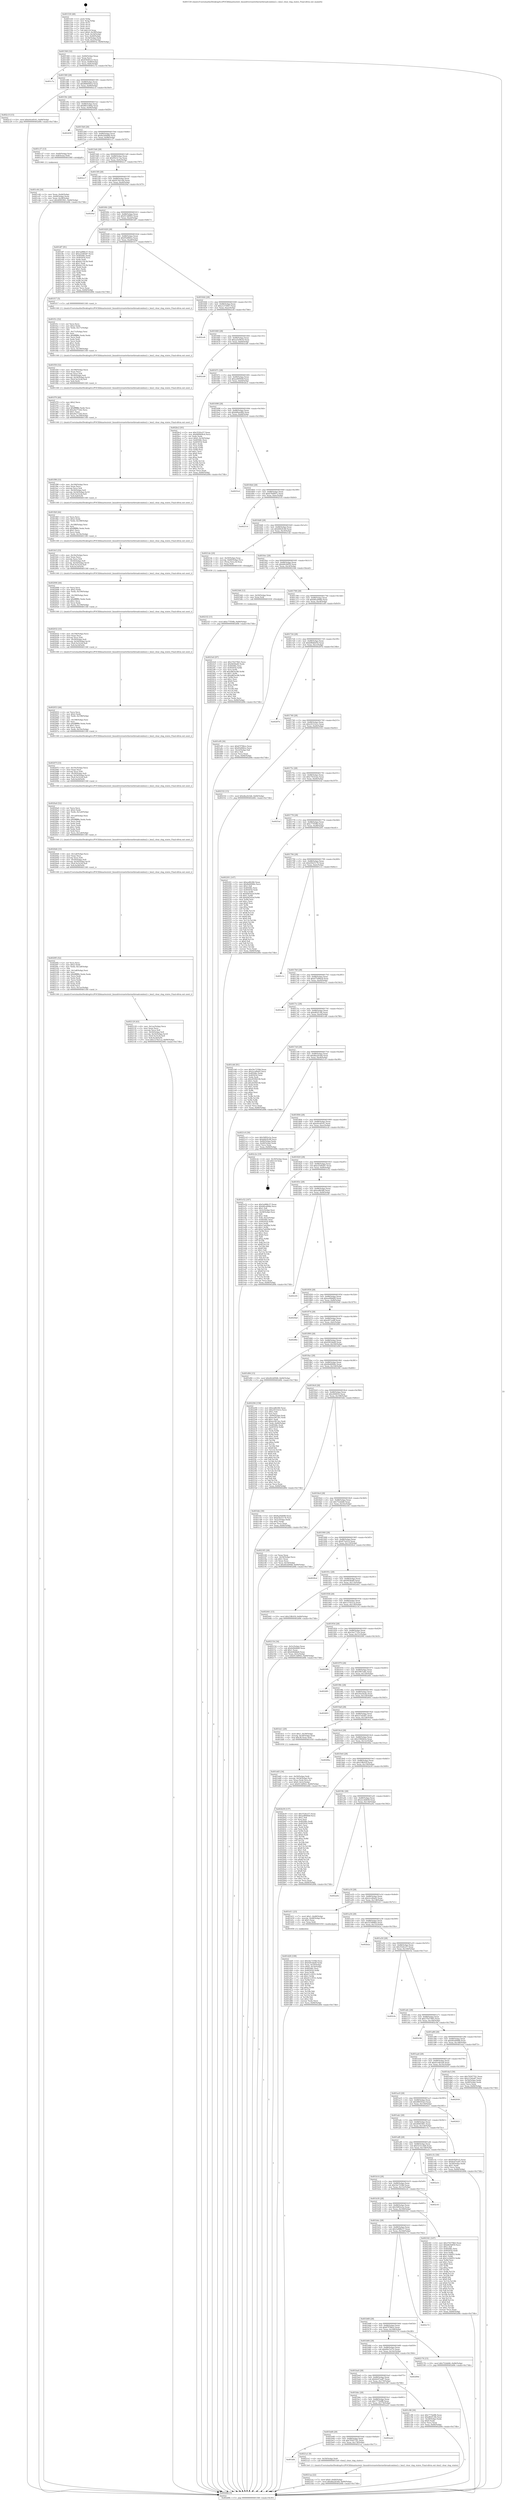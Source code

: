 digraph "0x401530" {
  label = "0x401530 (/mnt/c/Users/mathe/Desktop/tcc/POCII/binaries/extr_linuxdriversnetethernetbroadcombnx2.c_bnx2_clear_ring_states_Final-ollvm.out::main(0))"
  labelloc = "t"
  node[shape=record]

  Entry [label="",width=0.3,height=0.3,shape=circle,fillcolor=black,style=filled]
  "0x401560" [label="{
     0x401560 [32]\l
     | [instrs]\l
     &nbsp;&nbsp;0x401560 \<+6\>: mov -0x84(%rbp),%eax\l
     &nbsp;&nbsp;0x401566 \<+2\>: mov %eax,%ecx\l
     &nbsp;&nbsp;0x401568 \<+6\>: sub $0x83f281e5,%ecx\l
     &nbsp;&nbsp;0x40156e \<+6\>: mov %eax,-0x88(%rbp)\l
     &nbsp;&nbsp;0x401574 \<+6\>: mov %ecx,-0x8c(%rbp)\l
     &nbsp;&nbsp;0x40157a \<+6\>: je 0000000000401c7a \<main+0x74a\>\l
  }"]
  "0x401c7a" [label="{
     0x401c7a\l
  }", style=dashed]
  "0x401580" [label="{
     0x401580 [28]\l
     | [instrs]\l
     &nbsp;&nbsp;0x401580 \<+5\>: jmp 0000000000401585 \<main+0x55\>\l
     &nbsp;&nbsp;0x401585 \<+6\>: mov -0x88(%rbp),%eax\l
     &nbsp;&nbsp;0x40158b \<+5\>: sub $0x868409c4,%eax\l
     &nbsp;&nbsp;0x401590 \<+6\>: mov %eax,-0x90(%rbp)\l
     &nbsp;&nbsp;0x401596 \<+6\>: je 0000000000402c1f \<main+0x16ef\>\l
  }"]
  Exit [label="",width=0.3,height=0.3,shape=circle,fillcolor=black,style=filled,peripheries=2]
  "0x402c1f" [label="{
     0x402c1f [15]\l
     | [instrs]\l
     &nbsp;&nbsp;0x402c1f \<+10\>: movl $0xe0ce8161,-0x84(%rbp)\l
     &nbsp;&nbsp;0x402c29 \<+5\>: jmp 0000000000402d0b \<main+0x17db\>\l
  }"]
  "0x40159c" [label="{
     0x40159c [28]\l
     | [instrs]\l
     &nbsp;&nbsp;0x40159c \<+5\>: jmp 00000000004015a1 \<main+0x71\>\l
     &nbsp;&nbsp;0x4015a1 \<+6\>: mov -0x88(%rbp),%eax\l
     &nbsp;&nbsp;0x4015a7 \<+5\>: sub $0x8831d9da,%eax\l
     &nbsp;&nbsp;0x4015ac \<+6\>: mov %eax,-0x94(%rbp)\l
     &nbsp;&nbsp;0x4015b2 \<+6\>: je 0000000000402450 \<main+0xf20\>\l
  }"]
  "0x4023e0" [label="{
     0x4023e0 [97]\l
     | [instrs]\l
     &nbsp;&nbsp;0x4023e0 \<+5\>: mov $0x37b579b5,%ecx\l
     &nbsp;&nbsp;0x4023e5 \<+5\>: mov $0x9458a60,%edx\l
     &nbsp;&nbsp;0x4023ea \<+7\>: mov 0x40506c,%esi\l
     &nbsp;&nbsp;0x4023f1 \<+8\>: mov 0x405054,%r8d\l
     &nbsp;&nbsp;0x4023f9 \<+3\>: mov %esi,%r9d\l
     &nbsp;&nbsp;0x4023fc \<+7\>: add $0xa863ec86,%r9d\l
     &nbsp;&nbsp;0x402403 \<+4\>: sub $0x1,%r9d\l
     &nbsp;&nbsp;0x402407 \<+7\>: sub $0xa863ec86,%r9d\l
     &nbsp;&nbsp;0x40240e \<+4\>: imul %r9d,%esi\l
     &nbsp;&nbsp;0x402412 \<+3\>: and $0x1,%esi\l
     &nbsp;&nbsp;0x402415 \<+3\>: cmp $0x0,%esi\l
     &nbsp;&nbsp;0x402418 \<+4\>: sete %r10b\l
     &nbsp;&nbsp;0x40241c \<+4\>: cmp $0xa,%r8d\l
     &nbsp;&nbsp;0x402420 \<+4\>: setl %r11b\l
     &nbsp;&nbsp;0x402424 \<+3\>: mov %r10b,%bl\l
     &nbsp;&nbsp;0x402427 \<+3\>: and %r11b,%bl\l
     &nbsp;&nbsp;0x40242a \<+3\>: xor %r11b,%r10b\l
     &nbsp;&nbsp;0x40242d \<+3\>: or %r10b,%bl\l
     &nbsp;&nbsp;0x402430 \<+3\>: test $0x1,%bl\l
     &nbsp;&nbsp;0x402433 \<+3\>: cmovne %edx,%ecx\l
     &nbsp;&nbsp;0x402436 \<+6\>: mov %ecx,-0x84(%rbp)\l
     &nbsp;&nbsp;0x40243c \<+5\>: jmp 0000000000402d0b \<main+0x17db\>\l
  }"]
  "0x402450" [label="{
     0x402450\l
  }", style=dashed]
  "0x4015b8" [label="{
     0x4015b8 [28]\l
     | [instrs]\l
     &nbsp;&nbsp;0x4015b8 \<+5\>: jmp 00000000004015bd \<main+0x8d\>\l
     &nbsp;&nbsp;0x4015bd \<+6\>: mov -0x88(%rbp),%eax\l
     &nbsp;&nbsp;0x4015c3 \<+5\>: sub $0x8a20d496,%eax\l
     &nbsp;&nbsp;0x4015c8 \<+6\>: mov %eax,-0x98(%rbp)\l
     &nbsp;&nbsp;0x4015ce \<+6\>: je 0000000000401c37 \<main+0x707\>\l
  }"]
  "0x4021f2" [label="{
     0x4021f2 [15]\l
     | [instrs]\l
     &nbsp;&nbsp;0x4021f2 \<+10\>: movl $0xc77f50fb,-0x84(%rbp)\l
     &nbsp;&nbsp;0x4021fc \<+5\>: jmp 0000000000402d0b \<main+0x17db\>\l
  }"]
  "0x401c37" [label="{
     0x401c37 [13]\l
     | [instrs]\l
     &nbsp;&nbsp;0x401c37 \<+4\>: mov -0x40(%rbp),%rax\l
     &nbsp;&nbsp;0x401c3b \<+4\>: mov 0x8(%rax),%rdi\l
     &nbsp;&nbsp;0x401c3f \<+5\>: call 0000000000401060 \<atoi@plt\>\l
     | [calls]\l
     &nbsp;&nbsp;0x401060 \{1\} (unknown)\l
  }"]
  "0x4015d4" [label="{
     0x4015d4 [28]\l
     | [instrs]\l
     &nbsp;&nbsp;0x4015d4 \<+5\>: jmp 00000000004015d9 \<main+0xa9\>\l
     &nbsp;&nbsp;0x4015d9 \<+6\>: mov -0x88(%rbp),%eax\l
     &nbsp;&nbsp;0x4015df \<+5\>: sub $0x9023c7aa,%eax\l
     &nbsp;&nbsp;0x4015e4 \<+6\>: mov %eax,-0x9c(%rbp)\l
     &nbsp;&nbsp;0x4015ea \<+6\>: je 0000000000402cc7 \<main+0x1797\>\l
  }"]
  "0x4021aa" [label="{
     0x4021aa [22]\l
     | [instrs]\l
     &nbsp;&nbsp;0x4021aa \<+7\>: movl $0x0,-0x60(%rbp)\l
     &nbsp;&nbsp;0x4021b1 \<+10\>: movl $0xdba2b3d4,-0x84(%rbp)\l
     &nbsp;&nbsp;0x4021bb \<+5\>: jmp 0000000000402d0b \<main+0x17db\>\l
  }"]
  "0x402cc7" [label="{
     0x402cc7\l
  }", style=dashed]
  "0x4015f0" [label="{
     0x4015f0 [28]\l
     | [instrs]\l
     &nbsp;&nbsp;0x4015f0 \<+5\>: jmp 00000000004015f5 \<main+0xc5\>\l
     &nbsp;&nbsp;0x4015f5 \<+6\>: mov -0x88(%rbp),%eax\l
     &nbsp;&nbsp;0x4015fb \<+5\>: sub $0x913b1cb4,%eax\l
     &nbsp;&nbsp;0x401600 \<+6\>: mov %eax,-0xa0(%rbp)\l
     &nbsp;&nbsp;0x401606 \<+6\>: je 00000000004029af \<main+0x147f\>\l
  }"]
  "0x401bf4" [label="{
     0x401bf4\l
  }", style=dashed]
  "0x4029af" [label="{
     0x4029af\l
  }", style=dashed]
  "0x40160c" [label="{
     0x40160c [28]\l
     | [instrs]\l
     &nbsp;&nbsp;0x40160c \<+5\>: jmp 0000000000401611 \<main+0xe1\>\l
     &nbsp;&nbsp;0x401611 \<+6\>: mov -0x88(%rbp),%eax\l
     &nbsp;&nbsp;0x401617 \<+5\>: sub $0x913df943,%eax\l
     &nbsp;&nbsp;0x40161c \<+6\>: mov %eax,-0xa4(%rbp)\l
     &nbsp;&nbsp;0x401622 \<+6\>: je 0000000000401df7 \<main+0x8c7\>\l
  }"]
  "0x4021a1" [label="{
     0x4021a1 [9]\l
     | [instrs]\l
     &nbsp;&nbsp;0x4021a1 \<+4\>: mov -0x50(%rbp),%rdi\l
     &nbsp;&nbsp;0x4021a5 \<+5\>: call 00000000004013e0 \<bnx2_clear_ring_states\>\l
     | [calls]\l
     &nbsp;&nbsp;0x4013e0 \{1\} (/mnt/c/Users/mathe/Desktop/tcc/POCII/binaries/extr_linuxdriversnetethernetbroadcombnx2.c_bnx2_clear_ring_states_Final-ollvm.out::bnx2_clear_ring_states)\l
  }"]
  "0x401df7" [label="{
     0x401df7 [91]\l
     | [instrs]\l
     &nbsp;&nbsp;0x401df7 \<+5\>: mov $0x5a988c57,%eax\l
     &nbsp;&nbsp;0x401dfc \<+5\>: mov $0xe2548287,%ecx\l
     &nbsp;&nbsp;0x401e01 \<+7\>: mov 0x40506c,%edx\l
     &nbsp;&nbsp;0x401e08 \<+7\>: mov 0x405054,%esi\l
     &nbsp;&nbsp;0x401e0f \<+2\>: mov %edx,%edi\l
     &nbsp;&nbsp;0x401e11 \<+6\>: sub $0xda110c3b,%edi\l
     &nbsp;&nbsp;0x401e17 \<+3\>: sub $0x1,%edi\l
     &nbsp;&nbsp;0x401e1a \<+6\>: add $0xda110c3b,%edi\l
     &nbsp;&nbsp;0x401e20 \<+3\>: imul %edi,%edx\l
     &nbsp;&nbsp;0x401e23 \<+3\>: and $0x1,%edx\l
     &nbsp;&nbsp;0x401e26 \<+3\>: cmp $0x0,%edx\l
     &nbsp;&nbsp;0x401e29 \<+4\>: sete %r8b\l
     &nbsp;&nbsp;0x401e2d \<+3\>: cmp $0xa,%esi\l
     &nbsp;&nbsp;0x401e30 \<+4\>: setl %r9b\l
     &nbsp;&nbsp;0x401e34 \<+3\>: mov %r8b,%r10b\l
     &nbsp;&nbsp;0x401e37 \<+3\>: and %r9b,%r10b\l
     &nbsp;&nbsp;0x401e3a \<+3\>: xor %r9b,%r8b\l
     &nbsp;&nbsp;0x401e3d \<+3\>: or %r8b,%r10b\l
     &nbsp;&nbsp;0x401e40 \<+4\>: test $0x1,%r10b\l
     &nbsp;&nbsp;0x401e44 \<+3\>: cmovne %ecx,%eax\l
     &nbsp;&nbsp;0x401e47 \<+6\>: mov %eax,-0x84(%rbp)\l
     &nbsp;&nbsp;0x401e4d \<+5\>: jmp 0000000000402d0b \<main+0x17db\>\l
  }"]
  "0x401628" [label="{
     0x401628 [28]\l
     | [instrs]\l
     &nbsp;&nbsp;0x401628 \<+5\>: jmp 000000000040162d \<main+0xfd\>\l
     &nbsp;&nbsp;0x40162d \<+6\>: mov -0x88(%rbp),%eax\l
     &nbsp;&nbsp;0x401633 \<+5\>: sub $0x95d96fce,%eax\l
     &nbsp;&nbsp;0x401638 \<+6\>: mov %eax,-0xa8(%rbp)\l
     &nbsp;&nbsp;0x40163e \<+6\>: je 0000000000401f17 \<main+0x9e7\>\l
  }"]
  "0x401bd8" [label="{
     0x401bd8 [28]\l
     | [instrs]\l
     &nbsp;&nbsp;0x401bd8 \<+5\>: jmp 0000000000401bdd \<main+0x6ad\>\l
     &nbsp;&nbsp;0x401bdd \<+6\>: mov -0x88(%rbp),%eax\l
     &nbsp;&nbsp;0x401be3 \<+5\>: sub $0x79307701,%eax\l
     &nbsp;&nbsp;0x401be8 \<+6\>: mov %eax,-0x178(%rbp)\l
     &nbsp;&nbsp;0x401bee \<+6\>: je 00000000004021a1 \<main+0xc71\>\l
  }"]
  "0x401f17" [label="{
     0x401f17 [5]\l
     | [instrs]\l
     &nbsp;&nbsp;0x401f17 \<+5\>: call 0000000000401160 \<next_i\>\l
     | [calls]\l
     &nbsp;&nbsp;0x401160 \{1\} (/mnt/c/Users/mathe/Desktop/tcc/POCII/binaries/extr_linuxdriversnetethernetbroadcombnx2.c_bnx2_clear_ring_states_Final-ollvm.out::next_i)\l
  }"]
  "0x401644" [label="{
     0x401644 [28]\l
     | [instrs]\l
     &nbsp;&nbsp;0x401644 \<+5\>: jmp 0000000000401649 \<main+0x119\>\l
     &nbsp;&nbsp;0x401649 \<+6\>: mov -0x88(%rbp),%eax\l
     &nbsp;&nbsp;0x40164f \<+5\>: sub $0xa12744b7,%eax\l
     &nbsp;&nbsp;0x401654 \<+6\>: mov %eax,-0xac(%rbp)\l
     &nbsp;&nbsp;0x40165a \<+6\>: je 0000000000402ce6 \<main+0x17b6\>\l
  }"]
  "0x402a2d" [label="{
     0x402a2d\l
  }", style=dashed]
  "0x402ce6" [label="{
     0x402ce6\l
  }", style=dashed]
  "0x401660" [label="{
     0x401660 [28]\l
     | [instrs]\l
     &nbsp;&nbsp;0x401660 \<+5\>: jmp 0000000000401665 \<main+0x135\>\l
     &nbsp;&nbsp;0x401665 \<+6\>: mov -0x88(%rbp),%eax\l
     &nbsp;&nbsp;0x40166b \<+5\>: sub $0xaa5e9b16,%eax\l
     &nbsp;&nbsp;0x401670 \<+6\>: mov %eax,-0xb0(%rbp)\l
     &nbsp;&nbsp;0x401676 \<+6\>: je 0000000000402cb8 \<main+0x1788\>\l
  }"]
  "0x402129" [label="{
     0x402129 [43]\l
     | [instrs]\l
     &nbsp;&nbsp;0x402129 \<+6\>: mov -0x1ac(%rbp),%ecx\l
     &nbsp;&nbsp;0x40212f \<+3\>: imul %eax,%ecx\l
     &nbsp;&nbsp;0x402132 \<+3\>: movslq %ecx,%r8\l
     &nbsp;&nbsp;0x402135 \<+4\>: mov -0x50(%rbp),%r9\l
     &nbsp;&nbsp;0x402139 \<+4\>: movslq -0x54(%rbp),%r10\l
     &nbsp;&nbsp;0x40213d \<+4\>: mov (%r9,%r10,8),%r9\l
     &nbsp;&nbsp;0x402141 \<+4\>: mov %r8,0x30(%r9)\l
     &nbsp;&nbsp;0x402145 \<+10\>: movl $0x127621ca,-0x84(%rbp)\l
     &nbsp;&nbsp;0x40214f \<+5\>: jmp 0000000000402d0b \<main+0x17db\>\l
  }"]
  "0x402cb8" [label="{
     0x402cb8\l
  }", style=dashed]
  "0x40167c" [label="{
     0x40167c [28]\l
     | [instrs]\l
     &nbsp;&nbsp;0x40167c \<+5\>: jmp 0000000000401681 \<main+0x151\>\l
     &nbsp;&nbsp;0x401681 \<+6\>: mov -0x88(%rbp),%eax\l
     &nbsp;&nbsp;0x401687 \<+5\>: sub $0xae80944f,%eax\l
     &nbsp;&nbsp;0x40168c \<+6\>: mov %eax,-0xb4(%rbp)\l
     &nbsp;&nbsp;0x401692 \<+6\>: je 0000000000402bc2 \<main+0x1692\>\l
  }"]
  "0x4020f5" [label="{
     0x4020f5 [52]\l
     | [instrs]\l
     &nbsp;&nbsp;0x4020f5 \<+2\>: xor %ecx,%ecx\l
     &nbsp;&nbsp;0x4020f7 \<+5\>: mov $0x2,%edx\l
     &nbsp;&nbsp;0x4020fc \<+6\>: mov %edx,-0x1a8(%rbp)\l
     &nbsp;&nbsp;0x402102 \<+1\>: cltd\l
     &nbsp;&nbsp;0x402103 \<+6\>: mov -0x1a8(%rbp),%esi\l
     &nbsp;&nbsp;0x402109 \<+2\>: idiv %esi\l
     &nbsp;&nbsp;0x40210b \<+6\>: imul $0xfffffffe,%edx,%edx\l
     &nbsp;&nbsp;0x402111 \<+2\>: mov %ecx,%edi\l
     &nbsp;&nbsp;0x402113 \<+2\>: sub %edx,%edi\l
     &nbsp;&nbsp;0x402115 \<+2\>: mov %ecx,%edx\l
     &nbsp;&nbsp;0x402117 \<+3\>: sub $0x1,%edx\l
     &nbsp;&nbsp;0x40211a \<+2\>: add %edx,%edi\l
     &nbsp;&nbsp;0x40211c \<+2\>: sub %edi,%ecx\l
     &nbsp;&nbsp;0x40211e \<+6\>: mov %ecx,-0x1ac(%rbp)\l
     &nbsp;&nbsp;0x402124 \<+5\>: call 0000000000401160 \<next_i\>\l
     | [calls]\l
     &nbsp;&nbsp;0x401160 \{1\} (/mnt/c/Users/mathe/Desktop/tcc/POCII/binaries/extr_linuxdriversnetethernetbroadcombnx2.c_bnx2_clear_ring_states_Final-ollvm.out::next_i)\l
  }"]
  "0x402bc2" [label="{
     0x402bc2 [93]\l
     | [instrs]\l
     &nbsp;&nbsp;0x402bc2 \<+5\>: mov $0x352fce57,%eax\l
     &nbsp;&nbsp;0x402bc7 \<+5\>: mov $0x868409c4,%ecx\l
     &nbsp;&nbsp;0x402bcc \<+2\>: xor %edx,%edx\l
     &nbsp;&nbsp;0x402bce \<+7\>: movl $0x0,-0x30(%rbp)\l
     &nbsp;&nbsp;0x402bd5 \<+7\>: mov 0x40506c,%esi\l
     &nbsp;&nbsp;0x402bdc \<+7\>: mov 0x405054,%edi\l
     &nbsp;&nbsp;0x402be3 \<+3\>: sub $0x1,%edx\l
     &nbsp;&nbsp;0x402be6 \<+3\>: mov %esi,%r8d\l
     &nbsp;&nbsp;0x402be9 \<+3\>: add %edx,%r8d\l
     &nbsp;&nbsp;0x402bec \<+4\>: imul %r8d,%esi\l
     &nbsp;&nbsp;0x402bf0 \<+3\>: and $0x1,%esi\l
     &nbsp;&nbsp;0x402bf3 \<+3\>: cmp $0x0,%esi\l
     &nbsp;&nbsp;0x402bf6 \<+4\>: sete %r9b\l
     &nbsp;&nbsp;0x402bfa \<+3\>: cmp $0xa,%edi\l
     &nbsp;&nbsp;0x402bfd \<+4\>: setl %r10b\l
     &nbsp;&nbsp;0x402c01 \<+3\>: mov %r9b,%r11b\l
     &nbsp;&nbsp;0x402c04 \<+3\>: and %r10b,%r11b\l
     &nbsp;&nbsp;0x402c07 \<+3\>: xor %r10b,%r9b\l
     &nbsp;&nbsp;0x402c0a \<+3\>: or %r9b,%r11b\l
     &nbsp;&nbsp;0x402c0d \<+4\>: test $0x1,%r11b\l
     &nbsp;&nbsp;0x402c11 \<+3\>: cmovne %ecx,%eax\l
     &nbsp;&nbsp;0x402c14 \<+6\>: mov %eax,-0x84(%rbp)\l
     &nbsp;&nbsp;0x402c1a \<+5\>: jmp 0000000000402d0b \<main+0x17db\>\l
  }"]
  "0x401698" [label="{
     0x401698 [28]\l
     | [instrs]\l
     &nbsp;&nbsp;0x401698 \<+5\>: jmp 000000000040169d \<main+0x16d\>\l
     &nbsp;&nbsp;0x40169d \<+6\>: mov -0x88(%rbp),%eax\l
     &nbsp;&nbsp;0x4016a3 \<+5\>: sub $0xb66ae46b,%eax\l
     &nbsp;&nbsp;0x4016a8 \<+6\>: mov %eax,-0xb8(%rbp)\l
     &nbsp;&nbsp;0x4016ae \<+6\>: je 00000000004025cd \<main+0x109d\>\l
  }"]
  "0x4020d4" [label="{
     0x4020d4 [33]\l
     | [instrs]\l
     &nbsp;&nbsp;0x4020d4 \<+6\>: mov -0x1a4(%rbp),%ecx\l
     &nbsp;&nbsp;0x4020da \<+3\>: imul %eax,%ecx\l
     &nbsp;&nbsp;0x4020dd \<+3\>: movslq %ecx,%r8\l
     &nbsp;&nbsp;0x4020e0 \<+4\>: mov -0x50(%rbp),%r9\l
     &nbsp;&nbsp;0x4020e4 \<+4\>: movslq -0x54(%rbp),%r10\l
     &nbsp;&nbsp;0x4020e8 \<+4\>: mov (%r9,%r10,8),%r9\l
     &nbsp;&nbsp;0x4020ec \<+4\>: mov %r8,0x28(%r9)\l
     &nbsp;&nbsp;0x4020f0 \<+5\>: call 0000000000401160 \<next_i\>\l
     | [calls]\l
     &nbsp;&nbsp;0x401160 \{1\} (/mnt/c/Users/mathe/Desktop/tcc/POCII/binaries/extr_linuxdriversnetethernetbroadcombnx2.c_bnx2_clear_ring_states_Final-ollvm.out::next_i)\l
  }"]
  "0x4025cd" [label="{
     0x4025cd\l
  }", style=dashed]
  "0x4016b4" [label="{
     0x4016b4 [28]\l
     | [instrs]\l
     &nbsp;&nbsp;0x4016b4 \<+5\>: jmp 00000000004016b9 \<main+0x189\>\l
     &nbsp;&nbsp;0x4016b9 \<+6\>: mov -0x88(%rbp),%eax\l
     &nbsp;&nbsp;0x4016bf \<+5\>: sub $0xb76d997c,%eax\l
     &nbsp;&nbsp;0x4016c4 \<+6\>: mov %eax,-0xbc(%rbp)\l
     &nbsp;&nbsp;0x4016ca \<+6\>: je 0000000000402514 \<main+0xfe4\>\l
  }"]
  "0x4020a0" [label="{
     0x4020a0 [52]\l
     | [instrs]\l
     &nbsp;&nbsp;0x4020a0 \<+2\>: xor %ecx,%ecx\l
     &nbsp;&nbsp;0x4020a2 \<+5\>: mov $0x2,%edx\l
     &nbsp;&nbsp;0x4020a7 \<+6\>: mov %edx,-0x1a0(%rbp)\l
     &nbsp;&nbsp;0x4020ad \<+1\>: cltd\l
     &nbsp;&nbsp;0x4020ae \<+6\>: mov -0x1a0(%rbp),%esi\l
     &nbsp;&nbsp;0x4020b4 \<+2\>: idiv %esi\l
     &nbsp;&nbsp;0x4020b6 \<+6\>: imul $0xfffffffe,%edx,%edx\l
     &nbsp;&nbsp;0x4020bc \<+2\>: mov %ecx,%edi\l
     &nbsp;&nbsp;0x4020be \<+2\>: sub %edx,%edi\l
     &nbsp;&nbsp;0x4020c0 \<+2\>: mov %ecx,%edx\l
     &nbsp;&nbsp;0x4020c2 \<+3\>: sub $0x1,%edx\l
     &nbsp;&nbsp;0x4020c5 \<+2\>: add %edx,%edi\l
     &nbsp;&nbsp;0x4020c7 \<+2\>: sub %edi,%ecx\l
     &nbsp;&nbsp;0x4020c9 \<+6\>: mov %ecx,-0x1a4(%rbp)\l
     &nbsp;&nbsp;0x4020cf \<+5\>: call 0000000000401160 \<next_i\>\l
     | [calls]\l
     &nbsp;&nbsp;0x401160 \{1\} (/mnt/c/Users/mathe/Desktop/tcc/POCII/binaries/extr_linuxdriversnetethernetbroadcombnx2.c_bnx2_clear_ring_states_Final-ollvm.out::next_i)\l
  }"]
  "0x402514" [label="{
     0x402514\l
  }", style=dashed]
  "0x4016d0" [label="{
     0x4016d0 [28]\l
     | [instrs]\l
     &nbsp;&nbsp;0x4016d0 \<+5\>: jmp 00000000004016d5 \<main+0x1a5\>\l
     &nbsp;&nbsp;0x4016d5 \<+6\>: mov -0x88(%rbp),%eax\l
     &nbsp;&nbsp;0x4016db \<+5\>: sub $0xb842fc48,%eax\l
     &nbsp;&nbsp;0x4016e0 \<+6\>: mov %eax,-0xc0(%rbp)\l
     &nbsp;&nbsp;0x4016e6 \<+6\>: je 00000000004021de \<main+0xcae\>\l
  }"]
  "0x40207f" [label="{
     0x40207f [33]\l
     | [instrs]\l
     &nbsp;&nbsp;0x40207f \<+6\>: mov -0x19c(%rbp),%ecx\l
     &nbsp;&nbsp;0x402085 \<+3\>: imul %eax,%ecx\l
     &nbsp;&nbsp;0x402088 \<+3\>: movslq %ecx,%r8\l
     &nbsp;&nbsp;0x40208b \<+4\>: mov -0x50(%rbp),%r9\l
     &nbsp;&nbsp;0x40208f \<+4\>: movslq -0x54(%rbp),%r10\l
     &nbsp;&nbsp;0x402093 \<+4\>: mov (%r9,%r10,8),%r9\l
     &nbsp;&nbsp;0x402097 \<+4\>: mov %r8,0x20(%r9)\l
     &nbsp;&nbsp;0x40209b \<+5\>: call 0000000000401160 \<next_i\>\l
     | [calls]\l
     &nbsp;&nbsp;0x401160 \{1\} (/mnt/c/Users/mathe/Desktop/tcc/POCII/binaries/extr_linuxdriversnetethernetbroadcombnx2.c_bnx2_clear_ring_states_Final-ollvm.out::next_i)\l
  }"]
  "0x4021de" [label="{
     0x4021de [20]\l
     | [instrs]\l
     &nbsp;&nbsp;0x4021de \<+4\>: mov -0x50(%rbp),%rax\l
     &nbsp;&nbsp;0x4021e2 \<+4\>: movslq -0x60(%rbp),%rcx\l
     &nbsp;&nbsp;0x4021e6 \<+4\>: mov (%rax,%rcx,8),%rax\l
     &nbsp;&nbsp;0x4021ea \<+3\>: mov %rax,%rdi\l
     &nbsp;&nbsp;0x4021ed \<+5\>: call 0000000000401030 \<free@plt\>\l
     | [calls]\l
     &nbsp;&nbsp;0x401030 \{1\} (unknown)\l
  }"]
  "0x4016ec" [label="{
     0x4016ec [28]\l
     | [instrs]\l
     &nbsp;&nbsp;0x4016ec \<+5\>: jmp 00000000004016f1 \<main+0x1c1\>\l
     &nbsp;&nbsp;0x4016f1 \<+6\>: mov -0x88(%rbp),%eax\l
     &nbsp;&nbsp;0x4016f7 \<+5\>: sub $0xb8c0df59,%eax\l
     &nbsp;&nbsp;0x4016fc \<+6\>: mov %eax,-0xc4(%rbp)\l
     &nbsp;&nbsp;0x401702 \<+6\>: je 00000000004023d4 \<main+0xea4\>\l
  }"]
  "0x402053" [label="{
     0x402053 [44]\l
     | [instrs]\l
     &nbsp;&nbsp;0x402053 \<+2\>: xor %ecx,%ecx\l
     &nbsp;&nbsp;0x402055 \<+5\>: mov $0x2,%edx\l
     &nbsp;&nbsp;0x40205a \<+6\>: mov %edx,-0x198(%rbp)\l
     &nbsp;&nbsp;0x402060 \<+1\>: cltd\l
     &nbsp;&nbsp;0x402061 \<+6\>: mov -0x198(%rbp),%esi\l
     &nbsp;&nbsp;0x402067 \<+2\>: idiv %esi\l
     &nbsp;&nbsp;0x402069 \<+6\>: imul $0xfffffffe,%edx,%edx\l
     &nbsp;&nbsp;0x40206f \<+3\>: sub $0x1,%ecx\l
     &nbsp;&nbsp;0x402072 \<+2\>: sub %ecx,%edx\l
     &nbsp;&nbsp;0x402074 \<+6\>: mov %edx,-0x19c(%rbp)\l
     &nbsp;&nbsp;0x40207a \<+5\>: call 0000000000401160 \<next_i\>\l
     | [calls]\l
     &nbsp;&nbsp;0x401160 \{1\} (/mnt/c/Users/mathe/Desktop/tcc/POCII/binaries/extr_linuxdriversnetethernetbroadcombnx2.c_bnx2_clear_ring_states_Final-ollvm.out::next_i)\l
  }"]
  "0x4023d4" [label="{
     0x4023d4 [12]\l
     | [instrs]\l
     &nbsp;&nbsp;0x4023d4 \<+4\>: mov -0x50(%rbp),%rax\l
     &nbsp;&nbsp;0x4023d8 \<+3\>: mov %rax,%rdi\l
     &nbsp;&nbsp;0x4023db \<+5\>: call 0000000000401030 \<free@plt\>\l
     | [calls]\l
     &nbsp;&nbsp;0x401030 \{1\} (unknown)\l
  }"]
  "0x401708" [label="{
     0x401708 [28]\l
     | [instrs]\l
     &nbsp;&nbsp;0x401708 \<+5\>: jmp 000000000040170d \<main+0x1dd\>\l
     &nbsp;&nbsp;0x40170d \<+6\>: mov -0x88(%rbp),%eax\l
     &nbsp;&nbsp;0x401713 \<+5\>: sub $0xb8ca094b,%eax\l
     &nbsp;&nbsp;0x401718 \<+6\>: mov %eax,-0xc8(%rbp)\l
     &nbsp;&nbsp;0x40171e \<+6\>: je 0000000000401ef9 \<main+0x9c9\>\l
  }"]
  "0x402032" [label="{
     0x402032 [33]\l
     | [instrs]\l
     &nbsp;&nbsp;0x402032 \<+6\>: mov -0x194(%rbp),%ecx\l
     &nbsp;&nbsp;0x402038 \<+3\>: imul %eax,%ecx\l
     &nbsp;&nbsp;0x40203b \<+3\>: movslq %ecx,%r8\l
     &nbsp;&nbsp;0x40203e \<+4\>: mov -0x50(%rbp),%r9\l
     &nbsp;&nbsp;0x402042 \<+4\>: movslq -0x54(%rbp),%r10\l
     &nbsp;&nbsp;0x402046 \<+4\>: mov (%r9,%r10,8),%r9\l
     &nbsp;&nbsp;0x40204a \<+4\>: mov %r8,0x18(%r9)\l
     &nbsp;&nbsp;0x40204e \<+5\>: call 0000000000401160 \<next_i\>\l
     | [calls]\l
     &nbsp;&nbsp;0x401160 \{1\} (/mnt/c/Users/mathe/Desktop/tcc/POCII/binaries/extr_linuxdriversnetethernetbroadcombnx2.c_bnx2_clear_ring_states_Final-ollvm.out::next_i)\l
  }"]
  "0x401ef9" [label="{
     0x401ef9 [30]\l
     | [instrs]\l
     &nbsp;&nbsp;0x401ef9 \<+5\>: mov $0x67f786ce,%eax\l
     &nbsp;&nbsp;0x401efe \<+5\>: mov $0x95d96fce,%ecx\l
     &nbsp;&nbsp;0x401f03 \<+3\>: mov -0x22(%rbp),%dl\l
     &nbsp;&nbsp;0x401f06 \<+3\>: test $0x1,%dl\l
     &nbsp;&nbsp;0x401f09 \<+3\>: cmovne %ecx,%eax\l
     &nbsp;&nbsp;0x401f0c \<+6\>: mov %eax,-0x84(%rbp)\l
     &nbsp;&nbsp;0x401f12 \<+5\>: jmp 0000000000402d0b \<main+0x17db\>\l
  }"]
  "0x401724" [label="{
     0x401724 [28]\l
     | [instrs]\l
     &nbsp;&nbsp;0x401724 \<+5\>: jmp 0000000000401729 \<main+0x1f9\>\l
     &nbsp;&nbsp;0x401729 \<+6\>: mov -0x88(%rbp),%eax\l
     &nbsp;&nbsp;0x40172f \<+5\>: sub $0xb96dbd54,%eax\l
     &nbsp;&nbsp;0x401734 \<+6\>: mov %eax,-0xcc(%rbp)\l
     &nbsp;&nbsp;0x40173a \<+6\>: je 000000000040287b \<main+0x134b\>\l
  }"]
  "0x402006" [label="{
     0x402006 [44]\l
     | [instrs]\l
     &nbsp;&nbsp;0x402006 \<+2\>: xor %ecx,%ecx\l
     &nbsp;&nbsp;0x402008 \<+5\>: mov $0x2,%edx\l
     &nbsp;&nbsp;0x40200d \<+6\>: mov %edx,-0x190(%rbp)\l
     &nbsp;&nbsp;0x402013 \<+1\>: cltd\l
     &nbsp;&nbsp;0x402014 \<+6\>: mov -0x190(%rbp),%esi\l
     &nbsp;&nbsp;0x40201a \<+2\>: idiv %esi\l
     &nbsp;&nbsp;0x40201c \<+6\>: imul $0xfffffffe,%edx,%edx\l
     &nbsp;&nbsp;0x402022 \<+3\>: sub $0x1,%ecx\l
     &nbsp;&nbsp;0x402025 \<+2\>: sub %ecx,%edx\l
     &nbsp;&nbsp;0x402027 \<+6\>: mov %edx,-0x194(%rbp)\l
     &nbsp;&nbsp;0x40202d \<+5\>: call 0000000000401160 \<next_i\>\l
     | [calls]\l
     &nbsp;&nbsp;0x401160 \{1\} (/mnt/c/Users/mathe/Desktop/tcc/POCII/binaries/extr_linuxdriversnetethernetbroadcombnx2.c_bnx2_clear_ring_states_Final-ollvm.out::next_i)\l
  }"]
  "0x40287b" [label="{
     0x40287b\l
  }", style=dashed]
  "0x401740" [label="{
     0x401740 [28]\l
     | [instrs]\l
     &nbsp;&nbsp;0x401740 \<+5\>: jmp 0000000000401745 \<main+0x215\>\l
     &nbsp;&nbsp;0x401745 \<+6\>: mov -0x88(%rbp),%eax\l
     &nbsp;&nbsp;0x40174b \<+5\>: sub $0xc0531b1e,%eax\l
     &nbsp;&nbsp;0x401750 \<+6\>: mov %eax,-0xd0(%rbp)\l
     &nbsp;&nbsp;0x401756 \<+6\>: je 0000000000402332 \<main+0xe02\>\l
  }"]
  "0x401fe5" [label="{
     0x401fe5 [33]\l
     | [instrs]\l
     &nbsp;&nbsp;0x401fe5 \<+6\>: mov -0x18c(%rbp),%ecx\l
     &nbsp;&nbsp;0x401feb \<+3\>: imul %eax,%ecx\l
     &nbsp;&nbsp;0x401fee \<+3\>: movslq %ecx,%r8\l
     &nbsp;&nbsp;0x401ff1 \<+4\>: mov -0x50(%rbp),%r9\l
     &nbsp;&nbsp;0x401ff5 \<+4\>: movslq -0x54(%rbp),%r10\l
     &nbsp;&nbsp;0x401ff9 \<+4\>: mov (%r9,%r10,8),%r9\l
     &nbsp;&nbsp;0x401ffd \<+4\>: mov %r8,0x10(%r9)\l
     &nbsp;&nbsp;0x402001 \<+5\>: call 0000000000401160 \<next_i\>\l
     | [calls]\l
     &nbsp;&nbsp;0x401160 \{1\} (/mnt/c/Users/mathe/Desktop/tcc/POCII/binaries/extr_linuxdriversnetethernetbroadcombnx2.c_bnx2_clear_ring_states_Final-ollvm.out::next_i)\l
  }"]
  "0x402332" [label="{
     0x402332 [15]\l
     | [instrs]\l
     &nbsp;&nbsp;0x402332 \<+10\>: movl $0xdba2b3d4,-0x84(%rbp)\l
     &nbsp;&nbsp;0x40233c \<+5\>: jmp 0000000000402d0b \<main+0x17db\>\l
  }"]
  "0x40175c" [label="{
     0x40175c [28]\l
     | [instrs]\l
     &nbsp;&nbsp;0x40175c \<+5\>: jmp 0000000000401761 \<main+0x231\>\l
     &nbsp;&nbsp;0x401761 \<+6\>: mov -0x88(%rbp),%eax\l
     &nbsp;&nbsp;0x401767 \<+5\>: sub $0xc741b3ae,%eax\l
     &nbsp;&nbsp;0x40176c \<+6\>: mov %eax,-0xd4(%rbp)\l
     &nbsp;&nbsp;0x401772 \<+6\>: je 00000000004025af \<main+0x107f\>\l
  }"]
  "0x401fb9" [label="{
     0x401fb9 [44]\l
     | [instrs]\l
     &nbsp;&nbsp;0x401fb9 \<+2\>: xor %ecx,%ecx\l
     &nbsp;&nbsp;0x401fbb \<+5\>: mov $0x2,%edx\l
     &nbsp;&nbsp;0x401fc0 \<+6\>: mov %edx,-0x188(%rbp)\l
     &nbsp;&nbsp;0x401fc6 \<+1\>: cltd\l
     &nbsp;&nbsp;0x401fc7 \<+6\>: mov -0x188(%rbp),%esi\l
     &nbsp;&nbsp;0x401fcd \<+2\>: idiv %esi\l
     &nbsp;&nbsp;0x401fcf \<+6\>: imul $0xfffffffe,%edx,%edx\l
     &nbsp;&nbsp;0x401fd5 \<+3\>: sub $0x1,%ecx\l
     &nbsp;&nbsp;0x401fd8 \<+2\>: sub %ecx,%edx\l
     &nbsp;&nbsp;0x401fda \<+6\>: mov %edx,-0x18c(%rbp)\l
     &nbsp;&nbsp;0x401fe0 \<+5\>: call 0000000000401160 \<next_i\>\l
     | [calls]\l
     &nbsp;&nbsp;0x401160 \{1\} (/mnt/c/Users/mathe/Desktop/tcc/POCII/binaries/extr_linuxdriversnetethernetbroadcombnx2.c_bnx2_clear_ring_states_Final-ollvm.out::next_i)\l
  }"]
  "0x4025af" [label="{
     0x4025af\l
  }", style=dashed]
  "0x401778" [label="{
     0x401778 [28]\l
     | [instrs]\l
     &nbsp;&nbsp;0x401778 \<+5\>: jmp 000000000040177d \<main+0x24d\>\l
     &nbsp;&nbsp;0x40177d \<+6\>: mov -0x88(%rbp),%eax\l
     &nbsp;&nbsp;0x401783 \<+5\>: sub $0xc77f50fb,%eax\l
     &nbsp;&nbsp;0x401788 \<+6\>: mov %eax,-0xd8(%rbp)\l
     &nbsp;&nbsp;0x40178e \<+6\>: je 0000000000402201 \<main+0xcd1\>\l
  }"]
  "0x401f98" [label="{
     0x401f98 [33]\l
     | [instrs]\l
     &nbsp;&nbsp;0x401f98 \<+6\>: mov -0x184(%rbp),%ecx\l
     &nbsp;&nbsp;0x401f9e \<+3\>: imul %eax,%ecx\l
     &nbsp;&nbsp;0x401fa1 \<+3\>: movslq %ecx,%r8\l
     &nbsp;&nbsp;0x401fa4 \<+4\>: mov -0x50(%rbp),%r9\l
     &nbsp;&nbsp;0x401fa8 \<+4\>: movslq -0x54(%rbp),%r10\l
     &nbsp;&nbsp;0x401fac \<+4\>: mov (%r9,%r10,8),%r9\l
     &nbsp;&nbsp;0x401fb0 \<+4\>: mov %r8,0x8(%r9)\l
     &nbsp;&nbsp;0x401fb4 \<+5\>: call 0000000000401160 \<next_i\>\l
     | [calls]\l
     &nbsp;&nbsp;0x401160 \{1\} (/mnt/c/Users/mathe/Desktop/tcc/POCII/binaries/extr_linuxdriversnetethernetbroadcombnx2.c_bnx2_clear_ring_states_Final-ollvm.out::next_i)\l
  }"]
  "0x402201" [label="{
     0x402201 [147]\l
     | [instrs]\l
     &nbsp;&nbsp;0x402201 \<+5\>: mov $0xea8fcf46,%eax\l
     &nbsp;&nbsp;0x402206 \<+5\>: mov $0xfbd4906e,%ecx\l
     &nbsp;&nbsp;0x40220b \<+2\>: mov $0x1,%dl\l
     &nbsp;&nbsp;0x40220d \<+7\>: mov 0x40506c,%esi\l
     &nbsp;&nbsp;0x402214 \<+7\>: mov 0x405054,%edi\l
     &nbsp;&nbsp;0x40221b \<+3\>: mov %esi,%r8d\l
     &nbsp;&nbsp;0x40221e \<+7\>: sub $0x64f542ef,%r8d\l
     &nbsp;&nbsp;0x402225 \<+4\>: sub $0x1,%r8d\l
     &nbsp;&nbsp;0x402229 \<+7\>: add $0x64f542ef,%r8d\l
     &nbsp;&nbsp;0x402230 \<+4\>: imul %r8d,%esi\l
     &nbsp;&nbsp;0x402234 \<+3\>: and $0x1,%esi\l
     &nbsp;&nbsp;0x402237 \<+3\>: cmp $0x0,%esi\l
     &nbsp;&nbsp;0x40223a \<+4\>: sete %r9b\l
     &nbsp;&nbsp;0x40223e \<+3\>: cmp $0xa,%edi\l
     &nbsp;&nbsp;0x402241 \<+4\>: setl %r10b\l
     &nbsp;&nbsp;0x402245 \<+3\>: mov %r9b,%r11b\l
     &nbsp;&nbsp;0x402248 \<+4\>: xor $0xff,%r11b\l
     &nbsp;&nbsp;0x40224c \<+3\>: mov %r10b,%bl\l
     &nbsp;&nbsp;0x40224f \<+3\>: xor $0xff,%bl\l
     &nbsp;&nbsp;0x402252 \<+3\>: xor $0x0,%dl\l
     &nbsp;&nbsp;0x402255 \<+3\>: mov %r11b,%r14b\l
     &nbsp;&nbsp;0x402258 \<+4\>: and $0x0,%r14b\l
     &nbsp;&nbsp;0x40225c \<+3\>: and %dl,%r9b\l
     &nbsp;&nbsp;0x40225f \<+3\>: mov %bl,%r15b\l
     &nbsp;&nbsp;0x402262 \<+4\>: and $0x0,%r15b\l
     &nbsp;&nbsp;0x402266 \<+3\>: and %dl,%r10b\l
     &nbsp;&nbsp;0x402269 \<+3\>: or %r9b,%r14b\l
     &nbsp;&nbsp;0x40226c \<+3\>: or %r10b,%r15b\l
     &nbsp;&nbsp;0x40226f \<+3\>: xor %r15b,%r14b\l
     &nbsp;&nbsp;0x402272 \<+3\>: or %bl,%r11b\l
     &nbsp;&nbsp;0x402275 \<+4\>: xor $0xff,%r11b\l
     &nbsp;&nbsp;0x402279 \<+3\>: or $0x0,%dl\l
     &nbsp;&nbsp;0x40227c \<+3\>: and %dl,%r11b\l
     &nbsp;&nbsp;0x40227f \<+3\>: or %r11b,%r14b\l
     &nbsp;&nbsp;0x402282 \<+4\>: test $0x1,%r14b\l
     &nbsp;&nbsp;0x402286 \<+3\>: cmovne %ecx,%eax\l
     &nbsp;&nbsp;0x402289 \<+6\>: mov %eax,-0x84(%rbp)\l
     &nbsp;&nbsp;0x40228f \<+5\>: jmp 0000000000402d0b \<main+0x17db\>\l
  }"]
  "0x401794" [label="{
     0x401794 [28]\l
     | [instrs]\l
     &nbsp;&nbsp;0x401794 \<+5\>: jmp 0000000000401799 \<main+0x269\>\l
     &nbsp;&nbsp;0x401799 \<+6\>: mov -0x88(%rbp),%eax\l
     &nbsp;&nbsp;0x40179f \<+5\>: sub $0xd3b25176,%eax\l
     &nbsp;&nbsp;0x4017a4 \<+6\>: mov %eax,-0xdc(%rbp)\l
     &nbsp;&nbsp;0x4017aa \<+6\>: je 0000000000401c1c \<main+0x6ec\>\l
  }"]
  "0x401f70" [label="{
     0x401f70 [40]\l
     | [instrs]\l
     &nbsp;&nbsp;0x401f70 \<+5\>: mov $0x2,%ecx\l
     &nbsp;&nbsp;0x401f75 \<+1\>: cltd\l
     &nbsp;&nbsp;0x401f76 \<+2\>: idiv %ecx\l
     &nbsp;&nbsp;0x401f78 \<+6\>: imul $0xfffffffe,%edx,%ecx\l
     &nbsp;&nbsp;0x401f7e \<+6\>: add $0xa9a772d2,%ecx\l
     &nbsp;&nbsp;0x401f84 \<+3\>: add $0x1,%ecx\l
     &nbsp;&nbsp;0x401f87 \<+6\>: sub $0xa9a772d2,%ecx\l
     &nbsp;&nbsp;0x401f8d \<+6\>: mov %ecx,-0x184(%rbp)\l
     &nbsp;&nbsp;0x401f93 \<+5\>: call 0000000000401160 \<next_i\>\l
     | [calls]\l
     &nbsp;&nbsp;0x401160 \{1\} (/mnt/c/Users/mathe/Desktop/tcc/POCII/binaries/extr_linuxdriversnetethernetbroadcombnx2.c_bnx2_clear_ring_states_Final-ollvm.out::next_i)\l
  }"]
  "0x401c1c" [label="{
     0x401c1c\l
  }", style=dashed]
  "0x4017b0" [label="{
     0x4017b0 [28]\l
     | [instrs]\l
     &nbsp;&nbsp;0x4017b0 \<+5\>: jmp 00000000004017b5 \<main+0x285\>\l
     &nbsp;&nbsp;0x4017b5 \<+6\>: mov -0x88(%rbp),%eax\l
     &nbsp;&nbsp;0x4017bb \<+5\>: sub $0xd7548bc8,%eax\l
     &nbsp;&nbsp;0x4017c0 \<+6\>: mov %eax,-0xe0(%rbp)\l
     &nbsp;&nbsp;0x4017c6 \<+6\>: je 0000000000402a12 \<main+0x14e2\>\l
  }"]
  "0x401f50" [label="{
     0x401f50 [32]\l
     | [instrs]\l
     &nbsp;&nbsp;0x401f50 \<+6\>: mov -0x180(%rbp),%ecx\l
     &nbsp;&nbsp;0x401f56 \<+3\>: imul %eax,%ecx\l
     &nbsp;&nbsp;0x401f59 \<+3\>: movslq %ecx,%r8\l
     &nbsp;&nbsp;0x401f5c \<+4\>: mov -0x50(%rbp),%r9\l
     &nbsp;&nbsp;0x401f60 \<+4\>: movslq -0x54(%rbp),%r10\l
     &nbsp;&nbsp;0x401f64 \<+4\>: mov (%r9,%r10,8),%r9\l
     &nbsp;&nbsp;0x401f68 \<+3\>: mov %r8,(%r9)\l
     &nbsp;&nbsp;0x401f6b \<+5\>: call 0000000000401160 \<next_i\>\l
     | [calls]\l
     &nbsp;&nbsp;0x401160 \{1\} (/mnt/c/Users/mathe/Desktop/tcc/POCII/binaries/extr_linuxdriversnetethernetbroadcombnx2.c_bnx2_clear_ring_states_Final-ollvm.out::next_i)\l
  }"]
  "0x402a12" [label="{
     0x402a12\l
  }", style=dashed]
  "0x4017cc" [label="{
     0x4017cc [28]\l
     | [instrs]\l
     &nbsp;&nbsp;0x4017cc \<+5\>: jmp 00000000004017d1 \<main+0x2a1\>\l
     &nbsp;&nbsp;0x4017d1 \<+6\>: mov -0x88(%rbp),%eax\l
     &nbsp;&nbsp;0x4017d7 \<+5\>: sub $0xd82f13fb,%eax\l
     &nbsp;&nbsp;0x4017dc \<+6\>: mov %eax,-0xe4(%rbp)\l
     &nbsp;&nbsp;0x4017e2 \<+6\>: je 0000000000401cb6 \<main+0x786\>\l
  }"]
  "0x401f1c" [label="{
     0x401f1c [52]\l
     | [instrs]\l
     &nbsp;&nbsp;0x401f1c \<+2\>: xor %ecx,%ecx\l
     &nbsp;&nbsp;0x401f1e \<+5\>: mov $0x2,%edx\l
     &nbsp;&nbsp;0x401f23 \<+6\>: mov %edx,-0x17c(%rbp)\l
     &nbsp;&nbsp;0x401f29 \<+1\>: cltd\l
     &nbsp;&nbsp;0x401f2a \<+6\>: mov -0x17c(%rbp),%esi\l
     &nbsp;&nbsp;0x401f30 \<+2\>: idiv %esi\l
     &nbsp;&nbsp;0x401f32 \<+6\>: imul $0xfffffffe,%edx,%edx\l
     &nbsp;&nbsp;0x401f38 \<+2\>: mov %ecx,%edi\l
     &nbsp;&nbsp;0x401f3a \<+2\>: sub %edx,%edi\l
     &nbsp;&nbsp;0x401f3c \<+2\>: mov %ecx,%edx\l
     &nbsp;&nbsp;0x401f3e \<+3\>: sub $0x1,%edx\l
     &nbsp;&nbsp;0x401f41 \<+2\>: add %edx,%edi\l
     &nbsp;&nbsp;0x401f43 \<+2\>: sub %edi,%ecx\l
     &nbsp;&nbsp;0x401f45 \<+6\>: mov %ecx,-0x180(%rbp)\l
     &nbsp;&nbsp;0x401f4b \<+5\>: call 0000000000401160 \<next_i\>\l
     | [calls]\l
     &nbsp;&nbsp;0x401160 \{1\} (/mnt/c/Users/mathe/Desktop/tcc/POCII/binaries/extr_linuxdriversnetethernetbroadcombnx2.c_bnx2_clear_ring_states_Final-ollvm.out::next_i)\l
  }"]
  "0x401cb6" [label="{
     0x401cb6 [91]\l
     | [instrs]\l
     &nbsp;&nbsp;0x401cb6 \<+5\>: mov $0x54c7258d,%eax\l
     &nbsp;&nbsp;0x401cbb \<+5\>: mov $0x2ccd9a02,%ecx\l
     &nbsp;&nbsp;0x401cc0 \<+7\>: mov 0x40506c,%edx\l
     &nbsp;&nbsp;0x401cc7 \<+7\>: mov 0x405054,%esi\l
     &nbsp;&nbsp;0x401cce \<+2\>: mov %edx,%edi\l
     &nbsp;&nbsp;0x401cd0 \<+6\>: sub $0x2030b536,%edi\l
     &nbsp;&nbsp;0x401cd6 \<+3\>: sub $0x1,%edi\l
     &nbsp;&nbsp;0x401cd9 \<+6\>: add $0x2030b536,%edi\l
     &nbsp;&nbsp;0x401cdf \<+3\>: imul %edi,%edx\l
     &nbsp;&nbsp;0x401ce2 \<+3\>: and $0x1,%edx\l
     &nbsp;&nbsp;0x401ce5 \<+3\>: cmp $0x0,%edx\l
     &nbsp;&nbsp;0x401ce8 \<+4\>: sete %r8b\l
     &nbsp;&nbsp;0x401cec \<+3\>: cmp $0xa,%esi\l
     &nbsp;&nbsp;0x401cef \<+4\>: setl %r9b\l
     &nbsp;&nbsp;0x401cf3 \<+3\>: mov %r8b,%r10b\l
     &nbsp;&nbsp;0x401cf6 \<+3\>: and %r9b,%r10b\l
     &nbsp;&nbsp;0x401cf9 \<+3\>: xor %r9b,%r8b\l
     &nbsp;&nbsp;0x401cfc \<+3\>: or %r8b,%r10b\l
     &nbsp;&nbsp;0x401cff \<+4\>: test $0x1,%r10b\l
     &nbsp;&nbsp;0x401d03 \<+3\>: cmovne %ecx,%eax\l
     &nbsp;&nbsp;0x401d06 \<+6\>: mov %eax,-0x84(%rbp)\l
     &nbsp;&nbsp;0x401d0c \<+5\>: jmp 0000000000402d0b \<main+0x17db\>\l
  }"]
  "0x4017e8" [label="{
     0x4017e8 [28]\l
     | [instrs]\l
     &nbsp;&nbsp;0x4017e8 \<+5\>: jmp 00000000004017ed \<main+0x2bd\>\l
     &nbsp;&nbsp;0x4017ed \<+6\>: mov -0x88(%rbp),%eax\l
     &nbsp;&nbsp;0x4017f3 \<+5\>: sub $0xdba2b3d4,%eax\l
     &nbsp;&nbsp;0x4017f8 \<+6\>: mov %eax,-0xe8(%rbp)\l
     &nbsp;&nbsp;0x4017fe \<+6\>: je 00000000004021c0 \<main+0xc90\>\l
  }"]
  "0x401dd5" [label="{
     0x401dd5 [34]\l
     | [instrs]\l
     &nbsp;&nbsp;0x401dd5 \<+4\>: mov -0x50(%rbp),%rdi\l
     &nbsp;&nbsp;0x401dd9 \<+4\>: movslq -0x54(%rbp),%rcx\l
     &nbsp;&nbsp;0x401ddd \<+4\>: mov %rax,(%rdi,%rcx,8)\l
     &nbsp;&nbsp;0x401de1 \<+7\>: movl $0x0,-0x5c(%rbp)\l
     &nbsp;&nbsp;0x401de8 \<+10\>: movl $0x913df943,-0x84(%rbp)\l
     &nbsp;&nbsp;0x401df2 \<+5\>: jmp 0000000000402d0b \<main+0x17db\>\l
  }"]
  "0x4021c0" [label="{
     0x4021c0 [30]\l
     | [instrs]\l
     &nbsp;&nbsp;0x4021c0 \<+5\>: mov $0x56f02e2a,%eax\l
     &nbsp;&nbsp;0x4021c5 \<+5\>: mov $0xb842fc48,%ecx\l
     &nbsp;&nbsp;0x4021ca \<+3\>: mov -0x60(%rbp),%edx\l
     &nbsp;&nbsp;0x4021cd \<+3\>: cmp -0x48(%rbp),%edx\l
     &nbsp;&nbsp;0x4021d0 \<+3\>: cmovl %ecx,%eax\l
     &nbsp;&nbsp;0x4021d3 \<+6\>: mov %eax,-0x84(%rbp)\l
     &nbsp;&nbsp;0x4021d9 \<+5\>: jmp 0000000000402d0b \<main+0x17db\>\l
  }"]
  "0x401804" [label="{
     0x401804 [28]\l
     | [instrs]\l
     &nbsp;&nbsp;0x401804 \<+5\>: jmp 0000000000401809 \<main+0x2d9\>\l
     &nbsp;&nbsp;0x401809 \<+6\>: mov -0x88(%rbp),%eax\l
     &nbsp;&nbsp;0x40180f \<+5\>: sub $0xe0ce8161,%eax\l
     &nbsp;&nbsp;0x401814 \<+6\>: mov %eax,-0xec(%rbp)\l
     &nbsp;&nbsp;0x40181a \<+6\>: je 0000000000402c2e \<main+0x16fe\>\l
  }"]
  "0x401d28" [label="{
     0x401d28 [108]\l
     | [instrs]\l
     &nbsp;&nbsp;0x401d28 \<+5\>: mov $0x54c7258d,%ecx\l
     &nbsp;&nbsp;0x401d2d \<+5\>: mov $0xf281bbd9,%edx\l
     &nbsp;&nbsp;0x401d32 \<+4\>: mov %rax,-0x50(%rbp)\l
     &nbsp;&nbsp;0x401d36 \<+7\>: movl $0x0,-0x54(%rbp)\l
     &nbsp;&nbsp;0x401d3d \<+7\>: mov 0x40506c,%esi\l
     &nbsp;&nbsp;0x401d44 \<+8\>: mov 0x405054,%r8d\l
     &nbsp;&nbsp;0x401d4c \<+3\>: mov %esi,%r9d\l
     &nbsp;&nbsp;0x401d4f \<+7\>: add $0x411c9551,%r9d\l
     &nbsp;&nbsp;0x401d56 \<+4\>: sub $0x1,%r9d\l
     &nbsp;&nbsp;0x401d5a \<+7\>: sub $0x411c9551,%r9d\l
     &nbsp;&nbsp;0x401d61 \<+4\>: imul %r9d,%esi\l
     &nbsp;&nbsp;0x401d65 \<+3\>: and $0x1,%esi\l
     &nbsp;&nbsp;0x401d68 \<+3\>: cmp $0x0,%esi\l
     &nbsp;&nbsp;0x401d6b \<+4\>: sete %r10b\l
     &nbsp;&nbsp;0x401d6f \<+4\>: cmp $0xa,%r8d\l
     &nbsp;&nbsp;0x401d73 \<+4\>: setl %r11b\l
     &nbsp;&nbsp;0x401d77 \<+3\>: mov %r10b,%bl\l
     &nbsp;&nbsp;0x401d7a \<+3\>: and %r11b,%bl\l
     &nbsp;&nbsp;0x401d7d \<+3\>: xor %r11b,%r10b\l
     &nbsp;&nbsp;0x401d80 \<+3\>: or %r10b,%bl\l
     &nbsp;&nbsp;0x401d83 \<+3\>: test $0x1,%bl\l
     &nbsp;&nbsp;0x401d86 \<+3\>: cmovne %edx,%ecx\l
     &nbsp;&nbsp;0x401d89 \<+6\>: mov %ecx,-0x84(%rbp)\l
     &nbsp;&nbsp;0x401d8f \<+5\>: jmp 0000000000402d0b \<main+0x17db\>\l
  }"]
  "0x402c2e" [label="{
     0x402c2e [19]\l
     | [instrs]\l
     &nbsp;&nbsp;0x402c2e \<+3\>: mov -0x30(%rbp),%eax\l
     &nbsp;&nbsp;0x402c31 \<+7\>: add $0x1c0,%rsp\l
     &nbsp;&nbsp;0x402c38 \<+1\>: pop %rbx\l
     &nbsp;&nbsp;0x402c39 \<+2\>: pop %r12\l
     &nbsp;&nbsp;0x402c3b \<+2\>: pop %r14\l
     &nbsp;&nbsp;0x402c3d \<+2\>: pop %r15\l
     &nbsp;&nbsp;0x402c3f \<+1\>: pop %rbp\l
     &nbsp;&nbsp;0x402c40 \<+1\>: ret\l
  }"]
  "0x401820" [label="{
     0x401820 [28]\l
     | [instrs]\l
     &nbsp;&nbsp;0x401820 \<+5\>: jmp 0000000000401825 \<main+0x2f5\>\l
     &nbsp;&nbsp;0x401825 \<+6\>: mov -0x88(%rbp),%eax\l
     &nbsp;&nbsp;0x40182b \<+5\>: sub $0xe2548287,%eax\l
     &nbsp;&nbsp;0x401830 \<+6\>: mov %eax,-0xf0(%rbp)\l
     &nbsp;&nbsp;0x401836 \<+6\>: je 0000000000401e52 \<main+0x922\>\l
  }"]
  "0x401bbc" [label="{
     0x401bbc [28]\l
     | [instrs]\l
     &nbsp;&nbsp;0x401bbc \<+5\>: jmp 0000000000401bc1 \<main+0x691\>\l
     &nbsp;&nbsp;0x401bc1 \<+6\>: mov -0x88(%rbp),%eax\l
     &nbsp;&nbsp;0x401bc7 \<+5\>: sub $0x777fa9f6,%eax\l
     &nbsp;&nbsp;0x401bcc \<+6\>: mov %eax,-0x174(%rbp)\l
     &nbsp;&nbsp;0x401bd2 \<+6\>: je 0000000000402a2d \<main+0x14fd\>\l
  }"]
  "0x401e52" [label="{
     0x401e52 [167]\l
     | [instrs]\l
     &nbsp;&nbsp;0x401e52 \<+5\>: mov $0x5a988c57,%eax\l
     &nbsp;&nbsp;0x401e57 \<+5\>: mov $0xb8ca094b,%ecx\l
     &nbsp;&nbsp;0x401e5c \<+2\>: mov $0x1,%dl\l
     &nbsp;&nbsp;0x401e5e \<+3\>: mov -0x5c(%rbp),%esi\l
     &nbsp;&nbsp;0x401e61 \<+3\>: cmp -0x58(%rbp),%esi\l
     &nbsp;&nbsp;0x401e64 \<+4\>: setl %dil\l
     &nbsp;&nbsp;0x401e68 \<+4\>: and $0x1,%dil\l
     &nbsp;&nbsp;0x401e6c \<+4\>: mov %dil,-0x22(%rbp)\l
     &nbsp;&nbsp;0x401e70 \<+7\>: mov 0x40506c,%esi\l
     &nbsp;&nbsp;0x401e77 \<+8\>: mov 0x405054,%r8d\l
     &nbsp;&nbsp;0x401e7f \<+3\>: mov %esi,%r9d\l
     &nbsp;&nbsp;0x401e82 \<+7\>: sub $0xa7ad2f4d,%r9d\l
     &nbsp;&nbsp;0x401e89 \<+4\>: sub $0x1,%r9d\l
     &nbsp;&nbsp;0x401e8d \<+7\>: add $0xa7ad2f4d,%r9d\l
     &nbsp;&nbsp;0x401e94 \<+4\>: imul %r9d,%esi\l
     &nbsp;&nbsp;0x401e98 \<+3\>: and $0x1,%esi\l
     &nbsp;&nbsp;0x401e9b \<+3\>: cmp $0x0,%esi\l
     &nbsp;&nbsp;0x401e9e \<+4\>: sete %dil\l
     &nbsp;&nbsp;0x401ea2 \<+4\>: cmp $0xa,%r8d\l
     &nbsp;&nbsp;0x401ea6 \<+4\>: setl %r10b\l
     &nbsp;&nbsp;0x401eaa \<+3\>: mov %dil,%r11b\l
     &nbsp;&nbsp;0x401ead \<+4\>: xor $0xff,%r11b\l
     &nbsp;&nbsp;0x401eb1 \<+3\>: mov %r10b,%bl\l
     &nbsp;&nbsp;0x401eb4 \<+3\>: xor $0xff,%bl\l
     &nbsp;&nbsp;0x401eb7 \<+3\>: xor $0x1,%dl\l
     &nbsp;&nbsp;0x401eba \<+3\>: mov %r11b,%r14b\l
     &nbsp;&nbsp;0x401ebd \<+4\>: and $0xff,%r14b\l
     &nbsp;&nbsp;0x401ec1 \<+3\>: and %dl,%dil\l
     &nbsp;&nbsp;0x401ec4 \<+3\>: mov %bl,%r15b\l
     &nbsp;&nbsp;0x401ec7 \<+4\>: and $0xff,%r15b\l
     &nbsp;&nbsp;0x401ecb \<+3\>: and %dl,%r10b\l
     &nbsp;&nbsp;0x401ece \<+3\>: or %dil,%r14b\l
     &nbsp;&nbsp;0x401ed1 \<+3\>: or %r10b,%r15b\l
     &nbsp;&nbsp;0x401ed4 \<+3\>: xor %r15b,%r14b\l
     &nbsp;&nbsp;0x401ed7 \<+3\>: or %bl,%r11b\l
     &nbsp;&nbsp;0x401eda \<+4\>: xor $0xff,%r11b\l
     &nbsp;&nbsp;0x401ede \<+3\>: or $0x1,%dl\l
     &nbsp;&nbsp;0x401ee1 \<+3\>: and %dl,%r11b\l
     &nbsp;&nbsp;0x401ee4 \<+3\>: or %r11b,%r14b\l
     &nbsp;&nbsp;0x401ee7 \<+4\>: test $0x1,%r14b\l
     &nbsp;&nbsp;0x401eeb \<+3\>: cmovne %ecx,%eax\l
     &nbsp;&nbsp;0x401eee \<+6\>: mov %eax,-0x84(%rbp)\l
     &nbsp;&nbsp;0x401ef4 \<+5\>: jmp 0000000000402d0b \<main+0x17db\>\l
  }"]
  "0x40183c" [label="{
     0x40183c [28]\l
     | [instrs]\l
     &nbsp;&nbsp;0x40183c \<+5\>: jmp 0000000000401841 \<main+0x311\>\l
     &nbsp;&nbsp;0x401841 \<+6\>: mov -0x88(%rbp),%eax\l
     &nbsp;&nbsp;0x401847 \<+5\>: sub $0xea8fcf46,%eax\l
     &nbsp;&nbsp;0x40184c \<+6\>: mov %eax,-0xf4(%rbp)\l
     &nbsp;&nbsp;0x401852 \<+6\>: je 0000000000402c81 \<main+0x1751\>\l
  }"]
  "0x401c98" [label="{
     0x401c98 [30]\l
     | [instrs]\l
     &nbsp;&nbsp;0x401c98 \<+5\>: mov $0x777fa9f6,%eax\l
     &nbsp;&nbsp;0x401c9d \<+5\>: mov $0xd82f13fb,%ecx\l
     &nbsp;&nbsp;0x401ca2 \<+3\>: mov -0x28(%rbp),%edx\l
     &nbsp;&nbsp;0x401ca5 \<+3\>: cmp $0x0,%edx\l
     &nbsp;&nbsp;0x401ca8 \<+3\>: cmove %ecx,%eax\l
     &nbsp;&nbsp;0x401cab \<+6\>: mov %eax,-0x84(%rbp)\l
     &nbsp;&nbsp;0x401cb1 \<+5\>: jmp 0000000000402d0b \<main+0x17db\>\l
  }"]
  "0x402c81" [label="{
     0x402c81\l
  }", style=dashed]
  "0x401858" [label="{
     0x401858 [28]\l
     | [instrs]\l
     &nbsp;&nbsp;0x401858 \<+5\>: jmp 000000000040185d \<main+0x32d\>\l
     &nbsp;&nbsp;0x40185d \<+6\>: mov -0x88(%rbp),%eax\l
     &nbsp;&nbsp;0x401863 \<+5\>: sub $0xeef0b600,%eax\l
     &nbsp;&nbsp;0x401868 \<+6\>: mov %eax,-0xf8(%rbp)\l
     &nbsp;&nbsp;0x40186e \<+6\>: je 00000000004029a0 \<main+0x1470\>\l
  }"]
  "0x401ba0" [label="{
     0x401ba0 [28]\l
     | [instrs]\l
     &nbsp;&nbsp;0x401ba0 \<+5\>: jmp 0000000000401ba5 \<main+0x675\>\l
     &nbsp;&nbsp;0x401ba5 \<+6\>: mov -0x88(%rbp),%eax\l
     &nbsp;&nbsp;0x401bab \<+5\>: sub $0x6e47ea87,%eax\l
     &nbsp;&nbsp;0x401bb0 \<+6\>: mov %eax,-0x170(%rbp)\l
     &nbsp;&nbsp;0x401bb6 \<+6\>: je 0000000000401c98 \<main+0x768\>\l
  }"]
  "0x4029a0" [label="{
     0x4029a0\l
  }", style=dashed]
  "0x401874" [label="{
     0x401874 [28]\l
     | [instrs]\l
     &nbsp;&nbsp;0x401874 \<+5\>: jmp 0000000000401879 \<main+0x349\>\l
     &nbsp;&nbsp;0x401879 \<+6\>: mov -0x88(%rbp),%eax\l
     &nbsp;&nbsp;0x40187f \<+5\>: sub $0xef47ced8,%eax\l
     &nbsp;&nbsp;0x401884 \<+6\>: mov %eax,-0xfc(%rbp)\l
     &nbsp;&nbsp;0x40188a \<+6\>: je 000000000040286c \<main+0x133c\>\l
  }"]
  "0x40289d" [label="{
     0x40289d\l
  }", style=dashed]
  "0x40286c" [label="{
     0x40286c\l
  }", style=dashed]
  "0x401890" [label="{
     0x401890 [28]\l
     | [instrs]\l
     &nbsp;&nbsp;0x401890 \<+5\>: jmp 0000000000401895 \<main+0x365\>\l
     &nbsp;&nbsp;0x401895 \<+6\>: mov -0x88(%rbp),%eax\l
     &nbsp;&nbsp;0x40189b \<+5\>: sub $0xf281bbd9,%eax\l
     &nbsp;&nbsp;0x4018a0 \<+6\>: mov %eax,-0x100(%rbp)\l
     &nbsp;&nbsp;0x4018a6 \<+6\>: je 0000000000401d94 \<main+0x864\>\l
  }"]
  "0x401b84" [label="{
     0x401b84 [28]\l
     | [instrs]\l
     &nbsp;&nbsp;0x401b84 \<+5\>: jmp 0000000000401b89 \<main+0x659\>\l
     &nbsp;&nbsp;0x401b89 \<+6\>: mov -0x88(%rbp),%eax\l
     &nbsp;&nbsp;0x401b8f \<+5\>: sub $0x69a7e57e,%eax\l
     &nbsp;&nbsp;0x401b94 \<+6\>: mov %eax,-0x16c(%rbp)\l
     &nbsp;&nbsp;0x401b9a \<+6\>: je 000000000040289d \<main+0x136d\>\l
  }"]
  "0x401d94" [label="{
     0x401d94 [15]\l
     | [instrs]\l
     &nbsp;&nbsp;0x401d94 \<+10\>: movl $0x40cb0948,-0x84(%rbp)\l
     &nbsp;&nbsp;0x401d9e \<+5\>: jmp 0000000000402d0b \<main+0x17db\>\l
  }"]
  "0x4018ac" [label="{
     0x4018ac [28]\l
     | [instrs]\l
     &nbsp;&nbsp;0x4018ac \<+5\>: jmp 00000000004018b1 \<main+0x381\>\l
     &nbsp;&nbsp;0x4018b1 \<+6\>: mov -0x88(%rbp),%eax\l
     &nbsp;&nbsp;0x4018b7 \<+5\>: sub $0xfbd4906e,%eax\l
     &nbsp;&nbsp;0x4018bc \<+6\>: mov %eax,-0x104(%rbp)\l
     &nbsp;&nbsp;0x4018c2 \<+6\>: je 0000000000402294 \<main+0xd64\>\l
  }"]
  "0x402176" [label="{
     0x402176 [15]\l
     | [instrs]\l
     &nbsp;&nbsp;0x402176 \<+10\>: movl $0x752dd46,-0x84(%rbp)\l
     &nbsp;&nbsp;0x402180 \<+5\>: jmp 0000000000402d0b \<main+0x17db\>\l
  }"]
  "0x402294" [label="{
     0x402294 [158]\l
     | [instrs]\l
     &nbsp;&nbsp;0x402294 \<+5\>: mov $0xea8fcf46,%eax\l
     &nbsp;&nbsp;0x402299 \<+5\>: mov $0xc0531b1e,%ecx\l
     &nbsp;&nbsp;0x40229e \<+2\>: mov $0x1,%dl\l
     &nbsp;&nbsp;0x4022a0 \<+2\>: xor %esi,%esi\l
     &nbsp;&nbsp;0x4022a2 \<+3\>: mov -0x60(%rbp),%edi\l
     &nbsp;&nbsp;0x4022a5 \<+6\>: sub $0xee3813ec,%edi\l
     &nbsp;&nbsp;0x4022ab \<+3\>: add $0x1,%edi\l
     &nbsp;&nbsp;0x4022ae \<+6\>: add $0xee3813ec,%edi\l
     &nbsp;&nbsp;0x4022b4 \<+3\>: mov %edi,-0x60(%rbp)\l
     &nbsp;&nbsp;0x4022b7 \<+7\>: mov 0x40506c,%edi\l
     &nbsp;&nbsp;0x4022be \<+8\>: mov 0x405054,%r8d\l
     &nbsp;&nbsp;0x4022c6 \<+3\>: sub $0x1,%esi\l
     &nbsp;&nbsp;0x4022c9 \<+3\>: mov %edi,%r9d\l
     &nbsp;&nbsp;0x4022cc \<+3\>: add %esi,%r9d\l
     &nbsp;&nbsp;0x4022cf \<+4\>: imul %r9d,%edi\l
     &nbsp;&nbsp;0x4022d3 \<+3\>: and $0x1,%edi\l
     &nbsp;&nbsp;0x4022d6 \<+3\>: cmp $0x0,%edi\l
     &nbsp;&nbsp;0x4022d9 \<+4\>: sete %r10b\l
     &nbsp;&nbsp;0x4022dd \<+4\>: cmp $0xa,%r8d\l
     &nbsp;&nbsp;0x4022e1 \<+4\>: setl %r11b\l
     &nbsp;&nbsp;0x4022e5 \<+3\>: mov %r10b,%bl\l
     &nbsp;&nbsp;0x4022e8 \<+3\>: xor $0xff,%bl\l
     &nbsp;&nbsp;0x4022eb \<+3\>: mov %r11b,%r14b\l
     &nbsp;&nbsp;0x4022ee \<+4\>: xor $0xff,%r14b\l
     &nbsp;&nbsp;0x4022f2 \<+3\>: xor $0x0,%dl\l
     &nbsp;&nbsp;0x4022f5 \<+3\>: mov %bl,%r15b\l
     &nbsp;&nbsp;0x4022f8 \<+4\>: and $0x0,%r15b\l
     &nbsp;&nbsp;0x4022fc \<+3\>: and %dl,%r10b\l
     &nbsp;&nbsp;0x4022ff \<+3\>: mov %r14b,%r12b\l
     &nbsp;&nbsp;0x402302 \<+4\>: and $0x0,%r12b\l
     &nbsp;&nbsp;0x402306 \<+3\>: and %dl,%r11b\l
     &nbsp;&nbsp;0x402309 \<+3\>: or %r10b,%r15b\l
     &nbsp;&nbsp;0x40230c \<+3\>: or %r11b,%r12b\l
     &nbsp;&nbsp;0x40230f \<+3\>: xor %r12b,%r15b\l
     &nbsp;&nbsp;0x402312 \<+3\>: or %r14b,%bl\l
     &nbsp;&nbsp;0x402315 \<+3\>: xor $0xff,%bl\l
     &nbsp;&nbsp;0x402318 \<+3\>: or $0x0,%dl\l
     &nbsp;&nbsp;0x40231b \<+2\>: and %dl,%bl\l
     &nbsp;&nbsp;0x40231d \<+3\>: or %bl,%r15b\l
     &nbsp;&nbsp;0x402320 \<+4\>: test $0x1,%r15b\l
     &nbsp;&nbsp;0x402324 \<+3\>: cmovne %ecx,%eax\l
     &nbsp;&nbsp;0x402327 \<+6\>: mov %eax,-0x84(%rbp)\l
     &nbsp;&nbsp;0x40232d \<+5\>: jmp 0000000000402d0b \<main+0x17db\>\l
  }"]
  "0x4018c8" [label="{
     0x4018c8 [28]\l
     | [instrs]\l
     &nbsp;&nbsp;0x4018c8 \<+5\>: jmp 00000000004018cd \<main+0x39d\>\l
     &nbsp;&nbsp;0x4018cd \<+6\>: mov -0x88(%rbp),%eax\l
     &nbsp;&nbsp;0x4018d3 \<+5\>: sub $0x26f4932,%eax\l
     &nbsp;&nbsp;0x4018d8 \<+6\>: mov %eax,-0x108(%rbp)\l
     &nbsp;&nbsp;0x4018de \<+6\>: je 0000000000401bfe \<main+0x6ce\>\l
  }"]
  "0x401b68" [label="{
     0x401b68 [28]\l
     | [instrs]\l
     &nbsp;&nbsp;0x401b68 \<+5\>: jmp 0000000000401b6d \<main+0x63d\>\l
     &nbsp;&nbsp;0x401b6d \<+6\>: mov -0x88(%rbp),%eax\l
     &nbsp;&nbsp;0x401b73 \<+5\>: sub $0x67f786ce,%eax\l
     &nbsp;&nbsp;0x401b78 \<+6\>: mov %eax,-0x168(%rbp)\l
     &nbsp;&nbsp;0x401b7e \<+6\>: je 0000000000402176 \<main+0xc46\>\l
  }"]
  "0x401bfe" [label="{
     0x401bfe [30]\l
     | [instrs]\l
     &nbsp;&nbsp;0x401bfe \<+5\>: mov $0x8a20d496,%eax\l
     &nbsp;&nbsp;0x401c03 \<+5\>: mov $0xd3b25176,%ecx\l
     &nbsp;&nbsp;0x401c08 \<+3\>: mov -0x2c(%rbp),%edx\l
     &nbsp;&nbsp;0x401c0b \<+3\>: cmp $0x2,%edx\l
     &nbsp;&nbsp;0x401c0e \<+3\>: cmovne %ecx,%eax\l
     &nbsp;&nbsp;0x401c11 \<+6\>: mov %eax,-0x84(%rbp)\l
     &nbsp;&nbsp;0x401c17 \<+5\>: jmp 0000000000402d0b \<main+0x17db\>\l
  }"]
  "0x4018e4" [label="{
     0x4018e4 [28]\l
     | [instrs]\l
     &nbsp;&nbsp;0x4018e4 \<+5\>: jmp 00000000004018e9 \<main+0x3b9\>\l
     &nbsp;&nbsp;0x4018e9 \<+6\>: mov -0x88(%rbp),%eax\l
     &nbsp;&nbsp;0x4018ef \<+5\>: sub $0x752dd46,%eax\l
     &nbsp;&nbsp;0x4018f4 \<+6\>: mov %eax,-0x10c(%rbp)\l
     &nbsp;&nbsp;0x4018fa \<+6\>: je 0000000000402185 \<main+0xc55\>\l
  }"]
  "0x402d0b" [label="{
     0x402d0b [5]\l
     | [instrs]\l
     &nbsp;&nbsp;0x402d0b \<+5\>: jmp 0000000000401560 \<main+0x30\>\l
  }"]
  "0x401530" [label="{
     0x401530 [48]\l
     | [instrs]\l
     &nbsp;&nbsp;0x401530 \<+1\>: push %rbp\l
     &nbsp;&nbsp;0x401531 \<+3\>: mov %rsp,%rbp\l
     &nbsp;&nbsp;0x401534 \<+2\>: push %r15\l
     &nbsp;&nbsp;0x401536 \<+2\>: push %r14\l
     &nbsp;&nbsp;0x401538 \<+2\>: push %r12\l
     &nbsp;&nbsp;0x40153a \<+1\>: push %rbx\l
     &nbsp;&nbsp;0x40153b \<+7\>: sub $0x1c0,%rsp\l
     &nbsp;&nbsp;0x401542 \<+7\>: movl $0x0,-0x30(%rbp)\l
     &nbsp;&nbsp;0x401549 \<+3\>: mov %edi,-0x34(%rbp)\l
     &nbsp;&nbsp;0x40154c \<+4\>: mov %rsi,-0x40(%rbp)\l
     &nbsp;&nbsp;0x401550 \<+3\>: mov -0x34(%rbp),%edi\l
     &nbsp;&nbsp;0x401553 \<+3\>: mov %edi,-0x2c(%rbp)\l
     &nbsp;&nbsp;0x401556 \<+10\>: movl $0x26f4932,-0x84(%rbp)\l
  }"]
  "0x401c44" [label="{
     0x401c44 [24]\l
     | [instrs]\l
     &nbsp;&nbsp;0x401c44 \<+3\>: mov %eax,-0x44(%rbp)\l
     &nbsp;&nbsp;0x401c47 \<+3\>: mov -0x44(%rbp),%eax\l
     &nbsp;&nbsp;0x401c4a \<+3\>: mov %eax,-0x28(%rbp)\l
     &nbsp;&nbsp;0x401c4d \<+10\>: movl $0x4f065961,-0x84(%rbp)\l
     &nbsp;&nbsp;0x401c57 \<+5\>: jmp 0000000000402d0b \<main+0x17db\>\l
  }"]
  "0x402c72" [label="{
     0x402c72\l
  }", style=dashed]
  "0x402185" [label="{
     0x402185 [28]\l
     | [instrs]\l
     &nbsp;&nbsp;0x402185 \<+2\>: xor %eax,%eax\l
     &nbsp;&nbsp;0x402187 \<+3\>: mov -0x54(%rbp),%ecx\l
     &nbsp;&nbsp;0x40218a \<+3\>: sub $0x1,%eax\l
     &nbsp;&nbsp;0x40218d \<+2\>: sub %eax,%ecx\l
     &nbsp;&nbsp;0x40218f \<+3\>: mov %ecx,-0x54(%rbp)\l
     &nbsp;&nbsp;0x402192 \<+10\>: movl $0x40cb0948,-0x84(%rbp)\l
     &nbsp;&nbsp;0x40219c \<+5\>: jmp 0000000000402d0b \<main+0x17db\>\l
  }"]
  "0x401900" [label="{
     0x401900 [28]\l
     | [instrs]\l
     &nbsp;&nbsp;0x401900 \<+5\>: jmp 0000000000401905 \<main+0x3d5\>\l
     &nbsp;&nbsp;0x401905 \<+6\>: mov -0x88(%rbp),%eax\l
     &nbsp;&nbsp;0x40190b \<+5\>: sub $0x872e014,%eax\l
     &nbsp;&nbsp;0x401910 \<+6\>: mov %eax,-0x110(%rbp)\l
     &nbsp;&nbsp;0x401916 \<+6\>: je 00000000004029cd \<main+0x149d\>\l
  }"]
  "0x401b4c" [label="{
     0x401b4c [28]\l
     | [instrs]\l
     &nbsp;&nbsp;0x401b4c \<+5\>: jmp 0000000000401b51 \<main+0x621\>\l
     &nbsp;&nbsp;0x401b51 \<+6\>: mov -0x88(%rbp),%eax\l
     &nbsp;&nbsp;0x401b57 \<+5\>: sub $0x5a988c57,%eax\l
     &nbsp;&nbsp;0x401b5c \<+6\>: mov %eax,-0x164(%rbp)\l
     &nbsp;&nbsp;0x401b62 \<+6\>: je 0000000000402c72 \<main+0x1742\>\l
  }"]
  "0x4029cd" [label="{
     0x4029cd\l
  }", style=dashed]
  "0x40191c" [label="{
     0x40191c [28]\l
     | [instrs]\l
     &nbsp;&nbsp;0x40191c \<+5\>: jmp 0000000000401921 \<main+0x3f1\>\l
     &nbsp;&nbsp;0x401921 \<+6\>: mov -0x88(%rbp),%eax\l
     &nbsp;&nbsp;0x401927 \<+5\>: sub $0x9458a60,%eax\l
     &nbsp;&nbsp;0x40192c \<+6\>: mov %eax,-0x114(%rbp)\l
     &nbsp;&nbsp;0x401932 \<+6\>: je 0000000000402441 \<main+0xf11\>\l
  }"]
  "0x402341" [label="{
     0x402341 [147]\l
     | [instrs]\l
     &nbsp;&nbsp;0x402341 \<+5\>: mov $0x37b579b5,%eax\l
     &nbsp;&nbsp;0x402346 \<+5\>: mov $0xb8c0df59,%ecx\l
     &nbsp;&nbsp;0x40234b \<+2\>: mov $0x1,%dl\l
     &nbsp;&nbsp;0x40234d \<+7\>: mov 0x40506c,%esi\l
     &nbsp;&nbsp;0x402354 \<+7\>: mov 0x405054,%edi\l
     &nbsp;&nbsp;0x40235b \<+3\>: mov %esi,%r8d\l
     &nbsp;&nbsp;0x40235e \<+7\>: add $0x1e246f55,%r8d\l
     &nbsp;&nbsp;0x402365 \<+4\>: sub $0x1,%r8d\l
     &nbsp;&nbsp;0x402369 \<+7\>: sub $0x1e246f55,%r8d\l
     &nbsp;&nbsp;0x402370 \<+4\>: imul %r8d,%esi\l
     &nbsp;&nbsp;0x402374 \<+3\>: and $0x1,%esi\l
     &nbsp;&nbsp;0x402377 \<+3\>: cmp $0x0,%esi\l
     &nbsp;&nbsp;0x40237a \<+4\>: sete %r9b\l
     &nbsp;&nbsp;0x40237e \<+3\>: cmp $0xa,%edi\l
     &nbsp;&nbsp;0x402381 \<+4\>: setl %r10b\l
     &nbsp;&nbsp;0x402385 \<+3\>: mov %r9b,%r11b\l
     &nbsp;&nbsp;0x402388 \<+4\>: xor $0xff,%r11b\l
     &nbsp;&nbsp;0x40238c \<+3\>: mov %r10b,%bl\l
     &nbsp;&nbsp;0x40238f \<+3\>: xor $0xff,%bl\l
     &nbsp;&nbsp;0x402392 \<+3\>: xor $0x0,%dl\l
     &nbsp;&nbsp;0x402395 \<+3\>: mov %r11b,%r14b\l
     &nbsp;&nbsp;0x402398 \<+4\>: and $0x0,%r14b\l
     &nbsp;&nbsp;0x40239c \<+3\>: and %dl,%r9b\l
     &nbsp;&nbsp;0x40239f \<+3\>: mov %bl,%r15b\l
     &nbsp;&nbsp;0x4023a2 \<+4\>: and $0x0,%r15b\l
     &nbsp;&nbsp;0x4023a6 \<+3\>: and %dl,%r10b\l
     &nbsp;&nbsp;0x4023a9 \<+3\>: or %r9b,%r14b\l
     &nbsp;&nbsp;0x4023ac \<+3\>: or %r10b,%r15b\l
     &nbsp;&nbsp;0x4023af \<+3\>: xor %r15b,%r14b\l
     &nbsp;&nbsp;0x4023b2 \<+3\>: or %bl,%r11b\l
     &nbsp;&nbsp;0x4023b5 \<+4\>: xor $0xff,%r11b\l
     &nbsp;&nbsp;0x4023b9 \<+3\>: or $0x0,%dl\l
     &nbsp;&nbsp;0x4023bc \<+3\>: and %dl,%r11b\l
     &nbsp;&nbsp;0x4023bf \<+3\>: or %r11b,%r14b\l
     &nbsp;&nbsp;0x4023c2 \<+4\>: test $0x1,%r14b\l
     &nbsp;&nbsp;0x4023c6 \<+3\>: cmovne %ecx,%eax\l
     &nbsp;&nbsp;0x4023c9 \<+6\>: mov %eax,-0x84(%rbp)\l
     &nbsp;&nbsp;0x4023cf \<+5\>: jmp 0000000000402d0b \<main+0x17db\>\l
  }"]
  "0x402441" [label="{
     0x402441 [15]\l
     | [instrs]\l
     &nbsp;&nbsp;0x402441 \<+10\>: movl $0x23ffc05f,-0x84(%rbp)\l
     &nbsp;&nbsp;0x40244b \<+5\>: jmp 0000000000402d0b \<main+0x17db\>\l
  }"]
  "0x401938" [label="{
     0x401938 [28]\l
     | [instrs]\l
     &nbsp;&nbsp;0x401938 \<+5\>: jmp 000000000040193d \<main+0x40d\>\l
     &nbsp;&nbsp;0x40193d \<+6\>: mov -0x88(%rbp),%eax\l
     &nbsp;&nbsp;0x401943 \<+5\>: sub $0x127621ca,%eax\l
     &nbsp;&nbsp;0x401948 \<+6\>: mov %eax,-0x118(%rbp)\l
     &nbsp;&nbsp;0x40194e \<+6\>: je 0000000000402154 \<main+0xc24\>\l
  }"]
  "0x401b30" [label="{
     0x401b30 [28]\l
     | [instrs]\l
     &nbsp;&nbsp;0x401b30 \<+5\>: jmp 0000000000401b35 \<main+0x605\>\l
     &nbsp;&nbsp;0x401b35 \<+6\>: mov -0x88(%rbp),%eax\l
     &nbsp;&nbsp;0x401b3b \<+5\>: sub $0x56f02e2a,%eax\l
     &nbsp;&nbsp;0x401b40 \<+6\>: mov %eax,-0x160(%rbp)\l
     &nbsp;&nbsp;0x401b46 \<+6\>: je 0000000000402341 \<main+0xe11\>\l
  }"]
  "0x402154" [label="{
     0x402154 [34]\l
     | [instrs]\l
     &nbsp;&nbsp;0x402154 \<+3\>: mov -0x5c(%rbp),%eax\l
     &nbsp;&nbsp;0x402157 \<+5\>: sub $0xfe06dbb8,%eax\l
     &nbsp;&nbsp;0x40215c \<+3\>: add $0x1,%eax\l
     &nbsp;&nbsp;0x40215f \<+5\>: add $0xfe06dbb8,%eax\l
     &nbsp;&nbsp;0x402164 \<+3\>: mov %eax,-0x5c(%rbp)\l
     &nbsp;&nbsp;0x402167 \<+10\>: movl $0x913df943,-0x84(%rbp)\l
     &nbsp;&nbsp;0x402171 \<+5\>: jmp 0000000000402d0b \<main+0x17db\>\l
  }"]
  "0x401954" [label="{
     0x401954 [28]\l
     | [instrs]\l
     &nbsp;&nbsp;0x401954 \<+5\>: jmp 0000000000401959 \<main+0x429\>\l
     &nbsp;&nbsp;0x401959 \<+6\>: mov -0x88(%rbp),%eax\l
     &nbsp;&nbsp;0x40195f \<+5\>: sub $0x16a7732a,%eax\l
     &nbsp;&nbsp;0x401964 \<+6\>: mov %eax,-0x11c(%rbp)\l
     &nbsp;&nbsp;0x40196a \<+6\>: je 00000000004029f0 \<main+0x14c0\>\l
  }"]
  "0x402c41" [label="{
     0x402c41\l
  }", style=dashed]
  "0x4029f0" [label="{
     0x4029f0\l
  }", style=dashed]
  "0x401970" [label="{
     0x401970 [28]\l
     | [instrs]\l
     &nbsp;&nbsp;0x401970 \<+5\>: jmp 0000000000401975 \<main+0x445\>\l
     &nbsp;&nbsp;0x401975 \<+6\>: mov -0x88(%rbp),%eax\l
     &nbsp;&nbsp;0x40197b \<+5\>: sub $0x2067a4fc,%eax\l
     &nbsp;&nbsp;0x401980 \<+6\>: mov %eax,-0x120(%rbp)\l
     &nbsp;&nbsp;0x401986 \<+6\>: je 0000000000402481 \<main+0xf51\>\l
  }"]
  "0x401b14" [label="{
     0x401b14 [28]\l
     | [instrs]\l
     &nbsp;&nbsp;0x401b14 \<+5\>: jmp 0000000000401b19 \<main+0x5e9\>\l
     &nbsp;&nbsp;0x401b19 \<+6\>: mov -0x88(%rbp),%eax\l
     &nbsp;&nbsp;0x401b1f \<+5\>: sub $0x54c7258d,%eax\l
     &nbsp;&nbsp;0x401b24 \<+6\>: mov %eax,-0x15c(%rbp)\l
     &nbsp;&nbsp;0x401b2a \<+6\>: je 0000000000402c41 \<main+0x1711\>\l
  }"]
  "0x402481" [label="{
     0x402481\l
  }", style=dashed]
  "0x40198c" [label="{
     0x40198c [28]\l
     | [instrs]\l
     &nbsp;&nbsp;0x40198c \<+5\>: jmp 0000000000401991 \<main+0x461\>\l
     &nbsp;&nbsp;0x401991 \<+6\>: mov -0x88(%rbp),%eax\l
     &nbsp;&nbsp;0x401997 \<+5\>: sub $0x20a5dcda,%eax\l
     &nbsp;&nbsp;0x40199c \<+6\>: mov %eax,-0x124(%rbp)\l
     &nbsp;&nbsp;0x4019a2 \<+6\>: je 0000000000402603 \<main+0x10d3\>\l
  }"]
  "0x402a3c" [label="{
     0x402a3c\l
  }", style=dashed]
  "0x402603" [label="{
     0x402603\l
  }", style=dashed]
  "0x4019a8" [label="{
     0x4019a8 [28]\l
     | [instrs]\l
     &nbsp;&nbsp;0x4019a8 \<+5\>: jmp 00000000004019ad \<main+0x47d\>\l
     &nbsp;&nbsp;0x4019ad \<+6\>: mov -0x88(%rbp),%eax\l
     &nbsp;&nbsp;0x4019b3 \<+5\>: sub $0x215d2df7,%eax\l
     &nbsp;&nbsp;0x4019b8 \<+6\>: mov %eax,-0x128(%rbp)\l
     &nbsp;&nbsp;0x4019be \<+6\>: je 0000000000401dc1 \<main+0x891\>\l
  }"]
  "0x401af8" [label="{
     0x401af8 [28]\l
     | [instrs]\l
     &nbsp;&nbsp;0x401af8 \<+5\>: jmp 0000000000401afd \<main+0x5cd\>\l
     &nbsp;&nbsp;0x401afd \<+6\>: mov -0x88(%rbp),%eax\l
     &nbsp;&nbsp;0x401b03 \<+5\>: sub $0x5231e3b8,%eax\l
     &nbsp;&nbsp;0x401b08 \<+6\>: mov %eax,-0x158(%rbp)\l
     &nbsp;&nbsp;0x401b0e \<+6\>: je 0000000000402a3c \<main+0x150c\>\l
  }"]
  "0x401dc1" [label="{
     0x401dc1 [20]\l
     | [instrs]\l
     &nbsp;&nbsp;0x401dc1 \<+7\>: movl $0x1,-0x58(%rbp)\l
     &nbsp;&nbsp;0x401dc8 \<+4\>: movslq -0x58(%rbp),%rax\l
     &nbsp;&nbsp;0x401dcc \<+4\>: imul $0x38,%rax,%rdi\l
     &nbsp;&nbsp;0x401dd0 \<+5\>: call 0000000000401050 \<malloc@plt\>\l
     | [calls]\l
     &nbsp;&nbsp;0x401050 \{1\} (unknown)\l
  }"]
  "0x4019c4" [label="{
     0x4019c4 [28]\l
     | [instrs]\l
     &nbsp;&nbsp;0x4019c4 \<+5\>: jmp 00000000004019c9 \<main+0x499\>\l
     &nbsp;&nbsp;0x4019c9 \<+6\>: mov -0x88(%rbp),%eax\l
     &nbsp;&nbsp;0x4019cf \<+5\>: sub $0x23064b5a,%eax\l
     &nbsp;&nbsp;0x4019d4 \<+6\>: mov %eax,-0x12c(%rbp)\l
     &nbsp;&nbsp;0x4019da \<+6\>: je 000000000040284a \<main+0x131a\>\l
  }"]
  "0x401c5c" [label="{
     0x401c5c [30]\l
     | [instrs]\l
     &nbsp;&nbsp;0x401c5c \<+5\>: mov $0x83f281e5,%eax\l
     &nbsp;&nbsp;0x401c61 \<+5\>: mov $0x6e47ea87,%ecx\l
     &nbsp;&nbsp;0x401c66 \<+3\>: mov -0x28(%rbp),%edx\l
     &nbsp;&nbsp;0x401c69 \<+3\>: cmp $0x1,%edx\l
     &nbsp;&nbsp;0x401c6c \<+3\>: cmovl %ecx,%eax\l
     &nbsp;&nbsp;0x401c6f \<+6\>: mov %eax,-0x84(%rbp)\l
     &nbsp;&nbsp;0x401c75 \<+5\>: jmp 0000000000402d0b \<main+0x17db\>\l
  }"]
  "0x40284a" [label="{
     0x40284a\l
  }", style=dashed]
  "0x4019e0" [label="{
     0x4019e0 [28]\l
     | [instrs]\l
     &nbsp;&nbsp;0x4019e0 \<+5\>: jmp 00000000004019e5 \<main+0x4b5\>\l
     &nbsp;&nbsp;0x4019e5 \<+6\>: mov -0x88(%rbp),%eax\l
     &nbsp;&nbsp;0x4019eb \<+5\>: sub $0x23ffc05f,%eax\l
     &nbsp;&nbsp;0x4019f0 \<+6\>: mov %eax,-0x130(%rbp)\l
     &nbsp;&nbsp;0x4019f6 \<+6\>: je 0000000000402b39 \<main+0x1609\>\l
  }"]
  "0x401adc" [label="{
     0x401adc [28]\l
     | [instrs]\l
     &nbsp;&nbsp;0x401adc \<+5\>: jmp 0000000000401ae1 \<main+0x5b1\>\l
     &nbsp;&nbsp;0x401ae1 \<+6\>: mov -0x88(%rbp),%eax\l
     &nbsp;&nbsp;0x401ae7 \<+5\>: sub $0x4f065961,%eax\l
     &nbsp;&nbsp;0x401aec \<+6\>: mov %eax,-0x154(%rbp)\l
     &nbsp;&nbsp;0x401af2 \<+6\>: je 0000000000401c5c \<main+0x72c\>\l
  }"]
  "0x402b39" [label="{
     0x402b39 [137]\l
     | [instrs]\l
     &nbsp;&nbsp;0x402b39 \<+5\>: mov $0x352fce57,%eax\l
     &nbsp;&nbsp;0x402b3e \<+5\>: mov $0xae80944f,%ecx\l
     &nbsp;&nbsp;0x402b43 \<+2\>: mov $0x1,%dl\l
     &nbsp;&nbsp;0x402b45 \<+2\>: xor %esi,%esi\l
     &nbsp;&nbsp;0x402b47 \<+7\>: mov 0x40506c,%edi\l
     &nbsp;&nbsp;0x402b4e \<+8\>: mov 0x405054,%r8d\l
     &nbsp;&nbsp;0x402b56 \<+3\>: sub $0x1,%esi\l
     &nbsp;&nbsp;0x402b59 \<+3\>: mov %edi,%r9d\l
     &nbsp;&nbsp;0x402b5c \<+3\>: add %esi,%r9d\l
     &nbsp;&nbsp;0x402b5f \<+4\>: imul %r9d,%edi\l
     &nbsp;&nbsp;0x402b63 \<+3\>: and $0x1,%edi\l
     &nbsp;&nbsp;0x402b66 \<+3\>: cmp $0x0,%edi\l
     &nbsp;&nbsp;0x402b69 \<+4\>: sete %r10b\l
     &nbsp;&nbsp;0x402b6d \<+4\>: cmp $0xa,%r8d\l
     &nbsp;&nbsp;0x402b71 \<+4\>: setl %r11b\l
     &nbsp;&nbsp;0x402b75 \<+3\>: mov %r10b,%bl\l
     &nbsp;&nbsp;0x402b78 \<+3\>: xor $0xff,%bl\l
     &nbsp;&nbsp;0x402b7b \<+3\>: mov %r11b,%r14b\l
     &nbsp;&nbsp;0x402b7e \<+4\>: xor $0xff,%r14b\l
     &nbsp;&nbsp;0x402b82 \<+3\>: xor $0x1,%dl\l
     &nbsp;&nbsp;0x402b85 \<+3\>: mov %bl,%r15b\l
     &nbsp;&nbsp;0x402b88 \<+4\>: and $0xff,%r15b\l
     &nbsp;&nbsp;0x402b8c \<+3\>: and %dl,%r10b\l
     &nbsp;&nbsp;0x402b8f \<+3\>: mov %r14b,%r12b\l
     &nbsp;&nbsp;0x402b92 \<+4\>: and $0xff,%r12b\l
     &nbsp;&nbsp;0x402b96 \<+3\>: and %dl,%r11b\l
     &nbsp;&nbsp;0x402b99 \<+3\>: or %r10b,%r15b\l
     &nbsp;&nbsp;0x402b9c \<+3\>: or %r11b,%r12b\l
     &nbsp;&nbsp;0x402b9f \<+3\>: xor %r12b,%r15b\l
     &nbsp;&nbsp;0x402ba2 \<+3\>: or %r14b,%bl\l
     &nbsp;&nbsp;0x402ba5 \<+3\>: xor $0xff,%bl\l
     &nbsp;&nbsp;0x402ba8 \<+3\>: or $0x1,%dl\l
     &nbsp;&nbsp;0x402bab \<+2\>: and %dl,%bl\l
     &nbsp;&nbsp;0x402bad \<+3\>: or %bl,%r15b\l
     &nbsp;&nbsp;0x402bb0 \<+4\>: test $0x1,%r15b\l
     &nbsp;&nbsp;0x402bb4 \<+3\>: cmovne %ecx,%eax\l
     &nbsp;&nbsp;0x402bb7 \<+6\>: mov %eax,-0x84(%rbp)\l
     &nbsp;&nbsp;0x402bbd \<+5\>: jmp 0000000000402d0b \<main+0x17db\>\l
  }"]
  "0x4019fc" [label="{
     0x4019fc [28]\l
     | [instrs]\l
     &nbsp;&nbsp;0x4019fc \<+5\>: jmp 0000000000401a01 \<main+0x4d1\>\l
     &nbsp;&nbsp;0x401a01 \<+6\>: mov -0x88(%rbp),%eax\l
     &nbsp;&nbsp;0x401a07 \<+5\>: sub $0x2cc4d058,%eax\l
     &nbsp;&nbsp;0x401a0c \<+6\>: mov %eax,-0x134(%rbp)\l
     &nbsp;&nbsp;0x401a12 \<+6\>: je 0000000000402a92 \<main+0x1562\>\l
  }"]
  "0x402621" [label="{
     0x402621\l
  }", style=dashed]
  "0x402a92" [label="{
     0x402a92\l
  }", style=dashed]
  "0x401a18" [label="{
     0x401a18 [28]\l
     | [instrs]\l
     &nbsp;&nbsp;0x401a18 \<+5\>: jmp 0000000000401a1d \<main+0x4ed\>\l
     &nbsp;&nbsp;0x401a1d \<+6\>: mov -0x88(%rbp),%eax\l
     &nbsp;&nbsp;0x401a23 \<+5\>: sub $0x2ccd9a02,%eax\l
     &nbsp;&nbsp;0x401a28 \<+6\>: mov %eax,-0x138(%rbp)\l
     &nbsp;&nbsp;0x401a2e \<+6\>: je 0000000000401d11 \<main+0x7e1\>\l
  }"]
  "0x401ac0" [label="{
     0x401ac0 [28]\l
     | [instrs]\l
     &nbsp;&nbsp;0x401ac0 \<+5\>: jmp 0000000000401ac5 \<main+0x595\>\l
     &nbsp;&nbsp;0x401ac5 \<+6\>: mov -0x88(%rbp),%eax\l
     &nbsp;&nbsp;0x401acb \<+5\>: sub $0x486503a3,%eax\l
     &nbsp;&nbsp;0x401ad0 \<+6\>: mov %eax,-0x150(%rbp)\l
     &nbsp;&nbsp;0x401ad6 \<+6\>: je 0000000000402621 \<main+0x10f1\>\l
  }"]
  "0x401d11" [label="{
     0x401d11 [23]\l
     | [instrs]\l
     &nbsp;&nbsp;0x401d11 \<+7\>: movl $0x1,-0x48(%rbp)\l
     &nbsp;&nbsp;0x401d18 \<+4\>: movslq -0x48(%rbp),%rax\l
     &nbsp;&nbsp;0x401d1c \<+4\>: shl $0x3,%rax\l
     &nbsp;&nbsp;0x401d20 \<+3\>: mov %rax,%rdi\l
     &nbsp;&nbsp;0x401d23 \<+5\>: call 0000000000401050 \<malloc@plt\>\l
     | [calls]\l
     &nbsp;&nbsp;0x401050 \{1\} (unknown)\l
  }"]
  "0x401a34" [label="{
     0x401a34 [28]\l
     | [instrs]\l
     &nbsp;&nbsp;0x401a34 \<+5\>: jmp 0000000000401a39 \<main+0x509\>\l
     &nbsp;&nbsp;0x401a39 \<+6\>: mov -0x88(%rbp),%eax\l
     &nbsp;&nbsp;0x401a3f \<+5\>: sub $0x321808ba,%eax\l
     &nbsp;&nbsp;0x401a44 \<+6\>: mov %eax,-0x13c(%rbp)\l
     &nbsp;&nbsp;0x401a4a \<+6\>: je 0000000000402b2a \<main+0x15fa\>\l
  }"]
  "0x402930" [label="{
     0x402930\l
  }", style=dashed]
  "0x402b2a" [label="{
     0x402b2a\l
  }", style=dashed]
  "0x401a50" [label="{
     0x401a50 [28]\l
     | [instrs]\l
     &nbsp;&nbsp;0x401a50 \<+5\>: jmp 0000000000401a55 \<main+0x525\>\l
     &nbsp;&nbsp;0x401a55 \<+6\>: mov -0x88(%rbp),%eax\l
     &nbsp;&nbsp;0x401a5b \<+5\>: sub $0x352fce57,%eax\l
     &nbsp;&nbsp;0x401a60 \<+6\>: mov %eax,-0x140(%rbp)\l
     &nbsp;&nbsp;0x401a66 \<+6\>: je 0000000000402cfa \<main+0x17ca\>\l
  }"]
  "0x401aa4" [label="{
     0x401aa4 [28]\l
     | [instrs]\l
     &nbsp;&nbsp;0x401aa4 \<+5\>: jmp 0000000000401aa9 \<main+0x579\>\l
     &nbsp;&nbsp;0x401aa9 \<+6\>: mov -0x88(%rbp),%eax\l
     &nbsp;&nbsp;0x401aaf \<+5\>: sub $0x41e4b3a8,%eax\l
     &nbsp;&nbsp;0x401ab4 \<+6\>: mov %eax,-0x14c(%rbp)\l
     &nbsp;&nbsp;0x401aba \<+6\>: je 0000000000402930 \<main+0x1400\>\l
  }"]
  "0x402cfa" [label="{
     0x402cfa\l
  }", style=dashed]
  "0x401a6c" [label="{
     0x401a6c [28]\l
     | [instrs]\l
     &nbsp;&nbsp;0x401a6c \<+5\>: jmp 0000000000401a71 \<main+0x541\>\l
     &nbsp;&nbsp;0x401a71 \<+6\>: mov -0x88(%rbp),%eax\l
     &nbsp;&nbsp;0x401a77 \<+5\>: sub $0x37b579b5,%eax\l
     &nbsp;&nbsp;0x401a7c \<+6\>: mov %eax,-0x144(%rbp)\l
     &nbsp;&nbsp;0x401a82 \<+6\>: je 0000000000402c9d \<main+0x176d\>\l
  }"]
  "0x401da3" [label="{
     0x401da3 [30]\l
     | [instrs]\l
     &nbsp;&nbsp;0x401da3 \<+5\>: mov $0x79307701,%eax\l
     &nbsp;&nbsp;0x401da8 \<+5\>: mov $0x215d2df7,%ecx\l
     &nbsp;&nbsp;0x401dad \<+3\>: mov -0x54(%rbp),%edx\l
     &nbsp;&nbsp;0x401db0 \<+3\>: cmp -0x48(%rbp),%edx\l
     &nbsp;&nbsp;0x401db3 \<+3\>: cmovl %ecx,%eax\l
     &nbsp;&nbsp;0x401db6 \<+6\>: mov %eax,-0x84(%rbp)\l
     &nbsp;&nbsp;0x401dbc \<+5\>: jmp 0000000000402d0b \<main+0x17db\>\l
  }"]
  "0x402c9d" [label="{
     0x402c9d\l
  }", style=dashed]
  "0x401a88" [label="{
     0x401a88 [28]\l
     | [instrs]\l
     &nbsp;&nbsp;0x401a88 \<+5\>: jmp 0000000000401a8d \<main+0x55d\>\l
     &nbsp;&nbsp;0x401a8d \<+6\>: mov -0x88(%rbp),%eax\l
     &nbsp;&nbsp;0x401a93 \<+5\>: sub $0x40cb0948,%eax\l
     &nbsp;&nbsp;0x401a98 \<+6\>: mov %eax,-0x148(%rbp)\l
     &nbsp;&nbsp;0x401a9e \<+6\>: je 0000000000401da3 \<main+0x873\>\l
  }"]
  Entry -> "0x401530" [label=" 1"]
  "0x401560" -> "0x401c7a" [label=" 0"]
  "0x401560" -> "0x401580" [label=" 34"]
  "0x402c2e" -> Exit [label=" 1"]
  "0x401580" -> "0x402c1f" [label=" 1"]
  "0x401580" -> "0x40159c" [label=" 33"]
  "0x402c1f" -> "0x402d0b" [label=" 1"]
  "0x40159c" -> "0x402450" [label=" 0"]
  "0x40159c" -> "0x4015b8" [label=" 33"]
  "0x402bc2" -> "0x402d0b" [label=" 1"]
  "0x4015b8" -> "0x401c37" [label=" 1"]
  "0x4015b8" -> "0x4015d4" [label=" 32"]
  "0x402b39" -> "0x402d0b" [label=" 1"]
  "0x4015d4" -> "0x402cc7" [label=" 0"]
  "0x4015d4" -> "0x4015f0" [label=" 32"]
  "0x402441" -> "0x402d0b" [label=" 1"]
  "0x4015f0" -> "0x4029af" [label=" 0"]
  "0x4015f0" -> "0x40160c" [label=" 32"]
  "0x4023e0" -> "0x402d0b" [label=" 1"]
  "0x40160c" -> "0x401df7" [label=" 2"]
  "0x40160c" -> "0x401628" [label=" 30"]
  "0x4023d4" -> "0x4023e0" [label=" 1"]
  "0x401628" -> "0x401f17" [label=" 1"]
  "0x401628" -> "0x401644" [label=" 29"]
  "0x402332" -> "0x402d0b" [label=" 1"]
  "0x401644" -> "0x402ce6" [label=" 0"]
  "0x401644" -> "0x401660" [label=" 29"]
  "0x402294" -> "0x402d0b" [label=" 1"]
  "0x401660" -> "0x402cb8" [label=" 0"]
  "0x401660" -> "0x40167c" [label=" 29"]
  "0x4021f2" -> "0x402d0b" [label=" 1"]
  "0x40167c" -> "0x402bc2" [label=" 1"]
  "0x40167c" -> "0x401698" [label=" 28"]
  "0x4021de" -> "0x4021f2" [label=" 1"]
  "0x401698" -> "0x4025cd" [label=" 0"]
  "0x401698" -> "0x4016b4" [label=" 28"]
  "0x4021c0" -> "0x402d0b" [label=" 2"]
  "0x4016b4" -> "0x402514" [label=" 0"]
  "0x4016b4" -> "0x4016d0" [label=" 28"]
  "0x4021aa" -> "0x402d0b" [label=" 1"]
  "0x4016d0" -> "0x4021de" [label=" 1"]
  "0x4016d0" -> "0x4016ec" [label=" 27"]
  "0x4021a1" -> "0x4021aa" [label=" 1"]
  "0x4016ec" -> "0x4023d4" [label=" 1"]
  "0x4016ec" -> "0x401708" [label=" 26"]
  "0x401bd8" -> "0x401bf4" [label=" 0"]
  "0x401708" -> "0x401ef9" [label=" 2"]
  "0x401708" -> "0x401724" [label=" 24"]
  "0x401bd8" -> "0x4021a1" [label=" 1"]
  "0x401724" -> "0x40287b" [label=" 0"]
  "0x401724" -> "0x401740" [label=" 24"]
  "0x402341" -> "0x402d0b" [label=" 1"]
  "0x401740" -> "0x402332" [label=" 1"]
  "0x401740" -> "0x40175c" [label=" 23"]
  "0x401bbc" -> "0x401bd8" [label=" 1"]
  "0x40175c" -> "0x4025af" [label=" 0"]
  "0x40175c" -> "0x401778" [label=" 23"]
  "0x401bbc" -> "0x402a2d" [label=" 0"]
  "0x401778" -> "0x402201" [label=" 1"]
  "0x401778" -> "0x401794" [label=" 22"]
  "0x402201" -> "0x402d0b" [label=" 1"]
  "0x401794" -> "0x401c1c" [label=" 0"]
  "0x401794" -> "0x4017b0" [label=" 22"]
  "0x402185" -> "0x402d0b" [label=" 1"]
  "0x4017b0" -> "0x402a12" [label=" 0"]
  "0x4017b0" -> "0x4017cc" [label=" 22"]
  "0x402176" -> "0x402d0b" [label=" 1"]
  "0x4017cc" -> "0x401cb6" [label=" 1"]
  "0x4017cc" -> "0x4017e8" [label=" 21"]
  "0x402154" -> "0x402d0b" [label=" 1"]
  "0x4017e8" -> "0x4021c0" [label=" 2"]
  "0x4017e8" -> "0x401804" [label=" 19"]
  "0x402129" -> "0x402d0b" [label=" 1"]
  "0x401804" -> "0x402c2e" [label=" 1"]
  "0x401804" -> "0x401820" [label=" 18"]
  "0x4020f5" -> "0x402129" [label=" 1"]
  "0x401820" -> "0x401e52" [label=" 2"]
  "0x401820" -> "0x40183c" [label=" 16"]
  "0x4020d4" -> "0x4020f5" [label=" 1"]
  "0x40183c" -> "0x402c81" [label=" 0"]
  "0x40183c" -> "0x401858" [label=" 16"]
  "0x4020a0" -> "0x4020d4" [label=" 1"]
  "0x401858" -> "0x4029a0" [label=" 0"]
  "0x401858" -> "0x401874" [label=" 16"]
  "0x402053" -> "0x40207f" [label=" 1"]
  "0x401874" -> "0x40286c" [label=" 0"]
  "0x401874" -> "0x401890" [label=" 16"]
  "0x402032" -> "0x402053" [label=" 1"]
  "0x401890" -> "0x401d94" [label=" 1"]
  "0x401890" -> "0x4018ac" [label=" 15"]
  "0x401fe5" -> "0x402006" [label=" 1"]
  "0x4018ac" -> "0x402294" [label=" 1"]
  "0x4018ac" -> "0x4018c8" [label=" 14"]
  "0x401fb9" -> "0x401fe5" [label=" 1"]
  "0x4018c8" -> "0x401bfe" [label=" 1"]
  "0x4018c8" -> "0x4018e4" [label=" 13"]
  "0x401bfe" -> "0x402d0b" [label=" 1"]
  "0x401530" -> "0x401560" [label=" 1"]
  "0x402d0b" -> "0x401560" [label=" 33"]
  "0x401c37" -> "0x401c44" [label=" 1"]
  "0x401c44" -> "0x402d0b" [label=" 1"]
  "0x401f70" -> "0x401f98" [label=" 1"]
  "0x4018e4" -> "0x402185" [label=" 1"]
  "0x4018e4" -> "0x401900" [label=" 12"]
  "0x401f50" -> "0x401f70" [label=" 1"]
  "0x401900" -> "0x4029cd" [label=" 0"]
  "0x401900" -> "0x40191c" [label=" 12"]
  "0x401f17" -> "0x401f1c" [label=" 1"]
  "0x40191c" -> "0x402441" [label=" 1"]
  "0x40191c" -> "0x401938" [label=" 11"]
  "0x401ef9" -> "0x402d0b" [label=" 2"]
  "0x401938" -> "0x402154" [label=" 1"]
  "0x401938" -> "0x401954" [label=" 10"]
  "0x401df7" -> "0x402d0b" [label=" 2"]
  "0x401954" -> "0x4029f0" [label=" 0"]
  "0x401954" -> "0x401970" [label=" 10"]
  "0x401dd5" -> "0x402d0b" [label=" 1"]
  "0x401970" -> "0x402481" [label=" 0"]
  "0x401970" -> "0x40198c" [label=" 10"]
  "0x401da3" -> "0x402d0b" [label=" 2"]
  "0x40198c" -> "0x402603" [label=" 0"]
  "0x40198c" -> "0x4019a8" [label=" 10"]
  "0x401d94" -> "0x402d0b" [label=" 1"]
  "0x4019a8" -> "0x401dc1" [label=" 1"]
  "0x4019a8" -> "0x4019c4" [label=" 9"]
  "0x401d11" -> "0x401d28" [label=" 1"]
  "0x4019c4" -> "0x40284a" [label=" 0"]
  "0x4019c4" -> "0x4019e0" [label=" 9"]
  "0x401cb6" -> "0x402d0b" [label=" 1"]
  "0x4019e0" -> "0x402b39" [label=" 1"]
  "0x4019e0" -> "0x4019fc" [label=" 8"]
  "0x401ba0" -> "0x401bbc" [label=" 1"]
  "0x4019fc" -> "0x402a92" [label=" 0"]
  "0x4019fc" -> "0x401a18" [label=" 8"]
  "0x401ba0" -> "0x401c98" [label=" 1"]
  "0x401a18" -> "0x401d11" [label=" 1"]
  "0x401a18" -> "0x401a34" [label=" 7"]
  "0x401b84" -> "0x401ba0" [label=" 2"]
  "0x401a34" -> "0x402b2a" [label=" 0"]
  "0x401a34" -> "0x401a50" [label=" 7"]
  "0x401b84" -> "0x40289d" [label=" 0"]
  "0x401a50" -> "0x402cfa" [label=" 0"]
  "0x401a50" -> "0x401a6c" [label=" 7"]
  "0x401b68" -> "0x401b84" [label=" 2"]
  "0x401a6c" -> "0x402c9d" [label=" 0"]
  "0x401a6c" -> "0x401a88" [label=" 7"]
  "0x401b68" -> "0x402176" [label=" 1"]
  "0x401a88" -> "0x401da3" [label=" 2"]
  "0x401a88" -> "0x401aa4" [label=" 5"]
  "0x402006" -> "0x402032" [label=" 1"]
  "0x401aa4" -> "0x402930" [label=" 0"]
  "0x401aa4" -> "0x401ac0" [label=" 5"]
  "0x40207f" -> "0x4020a0" [label=" 1"]
  "0x401ac0" -> "0x402621" [label=" 0"]
  "0x401ac0" -> "0x401adc" [label=" 5"]
  "0x401c98" -> "0x402d0b" [label=" 1"]
  "0x401adc" -> "0x401c5c" [label=" 1"]
  "0x401adc" -> "0x401af8" [label=" 4"]
  "0x401c5c" -> "0x402d0b" [label=" 1"]
  "0x401d28" -> "0x402d0b" [label=" 1"]
  "0x401af8" -> "0x402a3c" [label=" 0"]
  "0x401af8" -> "0x401b14" [label=" 4"]
  "0x401dc1" -> "0x401dd5" [label=" 1"]
  "0x401b14" -> "0x402c41" [label=" 0"]
  "0x401b14" -> "0x401b30" [label=" 4"]
  "0x401e52" -> "0x402d0b" [label=" 2"]
  "0x401b30" -> "0x402341" [label=" 1"]
  "0x401b30" -> "0x401b4c" [label=" 3"]
  "0x401f1c" -> "0x401f50" [label=" 1"]
  "0x401b4c" -> "0x402c72" [label=" 0"]
  "0x401b4c" -> "0x401b68" [label=" 3"]
  "0x401f98" -> "0x401fb9" [label=" 1"]
}

